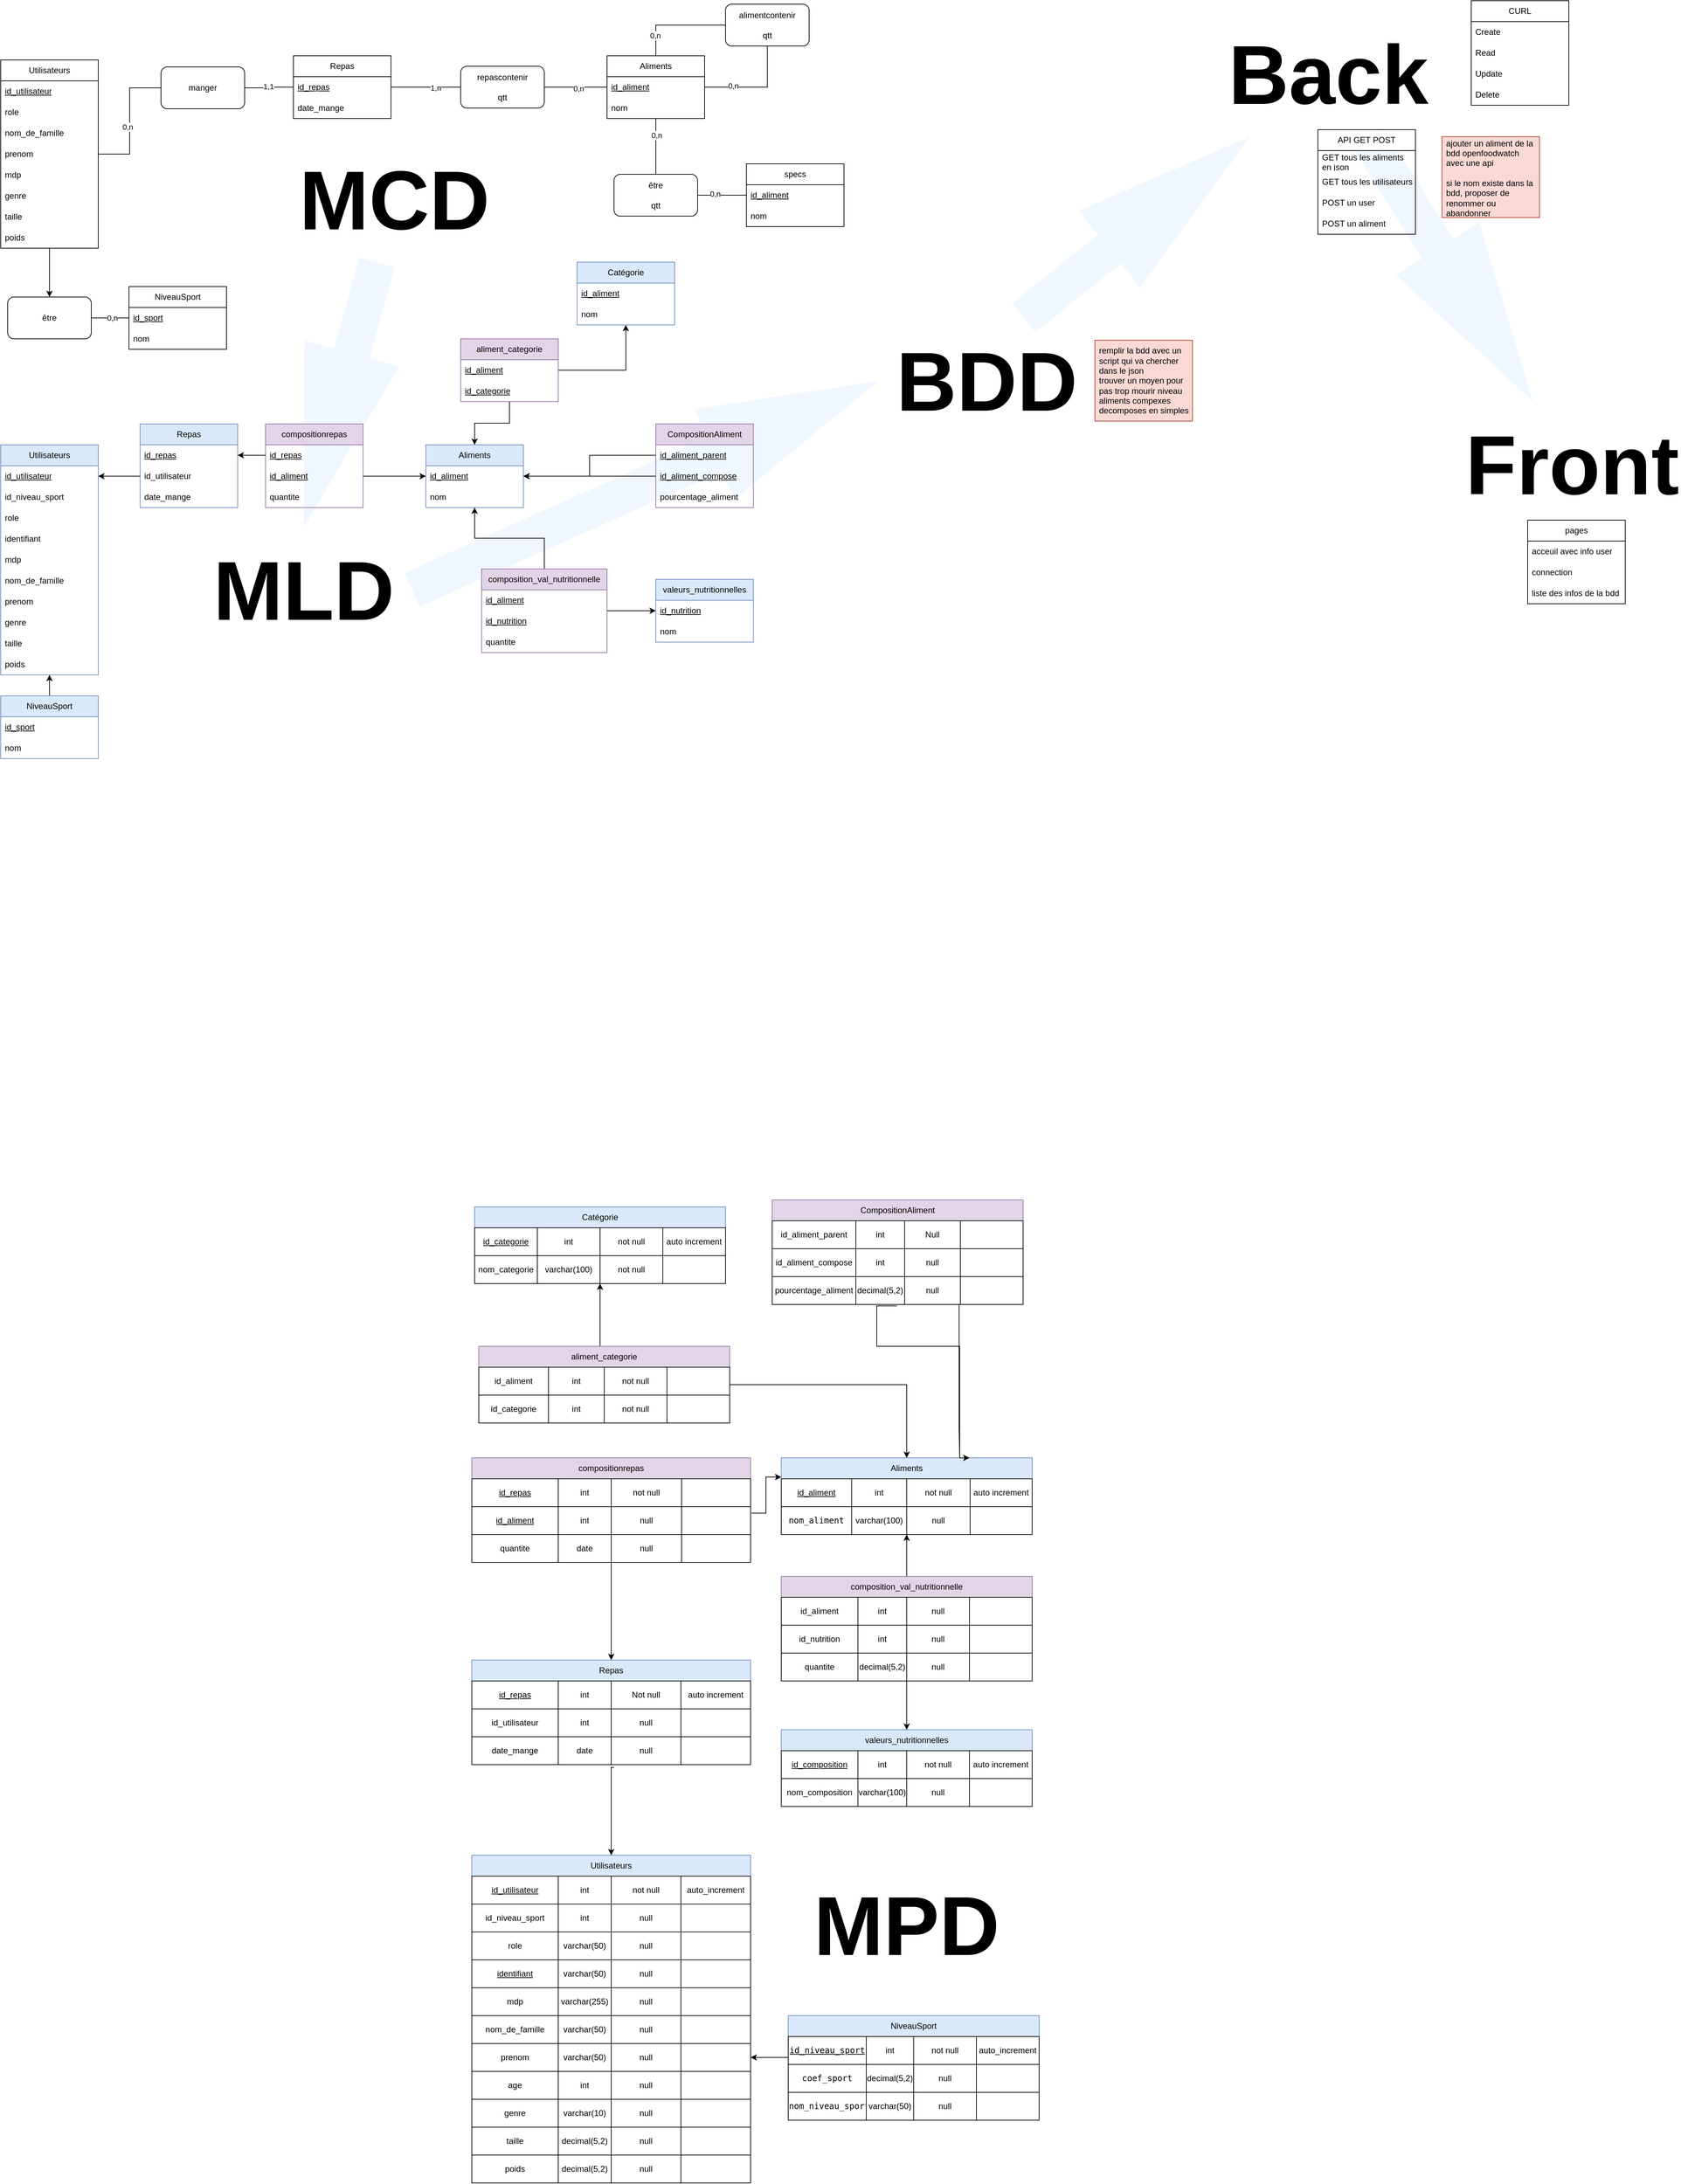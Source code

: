 <mxfile version="22.1.0" type="device">
  <diagram id="Z0xCGGKe95wPUNtXOjTv" name="Page-1">
    <mxGraphModel dx="1290" dy="1735" grid="1" gridSize="10" guides="1" tooltips="1" connect="1" arrows="1" fold="1" page="1" pageScale="1" pageWidth="827" pageHeight="1169" math="0" shadow="0">
      <root>
        <mxCell id="0" />
        <mxCell id="1" parent="0" />
        <mxCell id="43hOhWpeIWbEU6q7UN6R-8" value="" style="shape=flexArrow;endArrow=classic;html=1;rounded=0;width=52.941;endSize=85.635;fillColor=#F0F7FF;strokeColor=none;endWidth=87.128;" parent="1" source="B8DAwCKZ7RdaNlvgtHEw-5" target="43hOhWpeIWbEU6q7UN6R-1" edge="1">
          <mxGeometry width="50" height="50" relative="1" as="geometry">
            <mxPoint x="2400" y="-501" as="sourcePoint" />
            <mxPoint x="2725" y="-761" as="targetPoint" />
          </mxGeometry>
        </mxCell>
        <mxCell id="B8DAwCKZ7RdaNlvgtHEw-4" value="" style="shape=flexArrow;endArrow=classic;html=1;rounded=0;width=52.941;endSize=85.635;entryX=0;entryY=0.5;entryDx=0;entryDy=0;fillColor=#F0F7FF;strokeColor=none;endWidth=87.128;exitX=1;exitY=0.5;exitDx=0;exitDy=0;" parent="1" source="s5ShgJya0dwuhwNrG17C-187" target="B8DAwCKZ7RdaNlvgtHEw-1" edge="1">
          <mxGeometry width="50" height="50" relative="1" as="geometry">
            <mxPoint x="1015" y="-515" as="sourcePoint" />
            <mxPoint x="910" y="-135" as="targetPoint" />
          </mxGeometry>
        </mxCell>
        <mxCell id="B8DAwCKZ7RdaNlvgtHEw-3" value="" style="shape=flexArrow;endArrow=classic;html=1;rounded=0;width=52.941;endSize=85.635;entryX=0.5;entryY=0;entryDx=0;entryDy=0;fillColor=#F0F7FF;strokeColor=none;endWidth=87.128;" parent="1" source="s5ShgJya0dwuhwNrG17C-185" target="s5ShgJya0dwuhwNrG17C-187" edge="1">
          <mxGeometry width="50" height="50" relative="1" as="geometry">
            <mxPoint x="1170" y="-615" as="sourcePoint" />
            <mxPoint x="1220" y="-665" as="targetPoint" />
          </mxGeometry>
        </mxCell>
        <mxCell id="s5ShgJya0dwuhwNrG17C-5" value="Aliments" style="swimlane;fontStyle=0;childLayout=stackLayout;horizontal=1;startSize=30;horizontalStack=0;resizeParent=1;resizeParentMax=0;resizeLast=0;collapsible=1;marginBottom=0;whiteSpace=wrap;html=1;fillColor=#dae8fc;strokeColor=#6c8ebf;" parent="1" vertex="1">
          <mxGeometry x="780" y="-493" width="140" height="90" as="geometry" />
        </mxCell>
        <mxCell id="s5ShgJya0dwuhwNrG17C-6" value="id_aliment" style="text;strokeColor=none;fillColor=none;align=left;verticalAlign=middle;spacingLeft=4;spacingRight=4;overflow=hidden;points=[[0,0.5],[1,0.5]];portConstraint=eastwest;rotatable=0;whiteSpace=wrap;html=1;fontStyle=4" parent="s5ShgJya0dwuhwNrG17C-5" vertex="1">
          <mxGeometry y="30" width="140" height="30" as="geometry" />
        </mxCell>
        <mxCell id="s5ShgJya0dwuhwNrG17C-9" value="nom" style="text;strokeColor=none;fillColor=none;align=left;verticalAlign=middle;spacingLeft=4;spacingRight=4;overflow=hidden;points=[[0,0.5],[1,0.5]];portConstraint=eastwest;rotatable=0;whiteSpace=wrap;html=1;" parent="s5ShgJya0dwuhwNrG17C-5" vertex="1">
          <mxGeometry y="60" width="140" height="30" as="geometry" />
        </mxCell>
        <mxCell id="s5ShgJya0dwuhwNrG17C-19" value="Utilisateurs" style="swimlane;fontStyle=0;childLayout=stackLayout;horizontal=1;startSize=30;horizontalStack=0;resizeParent=1;resizeParentMax=0;resizeLast=0;collapsible=1;marginBottom=0;whiteSpace=wrap;html=1;fillColor=#dae8fc;strokeColor=#6c8ebf;" parent="1" vertex="1">
          <mxGeometry x="170" y="-493" width="140" height="330" as="geometry" />
        </mxCell>
        <mxCell id="s5ShgJya0dwuhwNrG17C-20" value="id_utilisateur" style="text;strokeColor=none;fillColor=none;align=left;verticalAlign=middle;spacingLeft=4;spacingRight=4;overflow=hidden;points=[[0,0.5],[1,0.5]];portConstraint=eastwest;rotatable=0;whiteSpace=wrap;html=1;fontStyle=4" parent="s5ShgJya0dwuhwNrG17C-19" vertex="1">
          <mxGeometry y="30" width="140" height="30" as="geometry" />
        </mxCell>
        <mxCell id="s5ShgJya0dwuhwNrG17C-21" value="id_niveau_sport" style="text;strokeColor=none;fillColor=none;align=left;verticalAlign=middle;spacingLeft=4;spacingRight=4;overflow=hidden;points=[[0,0.5],[1,0.5]];portConstraint=eastwest;rotatable=0;whiteSpace=wrap;html=1;fontStyle=0" parent="s5ShgJya0dwuhwNrG17C-19" vertex="1">
          <mxGeometry y="60" width="140" height="30" as="geometry" />
        </mxCell>
        <mxCell id="B8DAwCKZ7RdaNlvgtHEw-14" value="role" style="text;strokeColor=none;fillColor=none;align=left;verticalAlign=middle;spacingLeft=4;spacingRight=4;overflow=hidden;points=[[0,0.5],[1,0.5]];portConstraint=eastwest;rotatable=0;whiteSpace=wrap;html=1;fontStyle=0" parent="s5ShgJya0dwuhwNrG17C-19" vertex="1">
          <mxGeometry y="90" width="140" height="30" as="geometry" />
        </mxCell>
        <mxCell id="B8DAwCKZ7RdaNlvgtHEw-15" value="identifiant" style="text;strokeColor=none;fillColor=none;align=left;verticalAlign=middle;spacingLeft=4;spacingRight=4;overflow=hidden;points=[[0,0.5],[1,0.5]];portConstraint=eastwest;rotatable=0;whiteSpace=wrap;html=1;fontStyle=0" parent="s5ShgJya0dwuhwNrG17C-19" vertex="1">
          <mxGeometry y="120" width="140" height="30" as="geometry" />
        </mxCell>
        <mxCell id="s5ShgJya0dwuhwNrG17C-24" value="mdp" style="text;strokeColor=none;fillColor=none;align=left;verticalAlign=middle;spacingLeft=4;spacingRight=4;overflow=hidden;points=[[0,0.5],[1,0.5]];portConstraint=eastwest;rotatable=0;whiteSpace=wrap;html=1;fontStyle=0" parent="s5ShgJya0dwuhwNrG17C-19" vertex="1">
          <mxGeometry y="150" width="140" height="30" as="geometry" />
        </mxCell>
        <mxCell id="s5ShgJya0dwuhwNrG17C-22" value="nom_de_famille" style="text;strokeColor=none;fillColor=none;align=left;verticalAlign=middle;spacingLeft=4;spacingRight=4;overflow=hidden;points=[[0,0.5],[1,0.5]];portConstraint=eastwest;rotatable=0;whiteSpace=wrap;html=1;fontStyle=0" parent="s5ShgJya0dwuhwNrG17C-19" vertex="1">
          <mxGeometry y="180" width="140" height="30" as="geometry" />
        </mxCell>
        <mxCell id="s5ShgJya0dwuhwNrG17C-23" value="prenom" style="text;strokeColor=none;fillColor=none;align=left;verticalAlign=middle;spacingLeft=4;spacingRight=4;overflow=hidden;points=[[0,0.5],[1,0.5]];portConstraint=eastwest;rotatable=0;whiteSpace=wrap;html=1;fontStyle=0" parent="s5ShgJya0dwuhwNrG17C-19" vertex="1">
          <mxGeometry y="210" width="140" height="30" as="geometry" />
        </mxCell>
        <mxCell id="s5ShgJya0dwuhwNrG17C-25" value="genre" style="text;strokeColor=none;fillColor=none;align=left;verticalAlign=middle;spacingLeft=4;spacingRight=4;overflow=hidden;points=[[0,0.5],[1,0.5]];portConstraint=eastwest;rotatable=0;whiteSpace=wrap;html=1;fontStyle=0" parent="s5ShgJya0dwuhwNrG17C-19" vertex="1">
          <mxGeometry y="240" width="140" height="30" as="geometry" />
        </mxCell>
        <mxCell id="s5ShgJya0dwuhwNrG17C-26" value="taille" style="text;strokeColor=none;fillColor=none;align=left;verticalAlign=middle;spacingLeft=4;spacingRight=4;overflow=hidden;points=[[0,0.5],[1,0.5]];portConstraint=eastwest;rotatable=0;whiteSpace=wrap;html=1;fontStyle=0" parent="s5ShgJya0dwuhwNrG17C-19" vertex="1">
          <mxGeometry y="270" width="140" height="30" as="geometry" />
        </mxCell>
        <mxCell id="s5ShgJya0dwuhwNrG17C-27" value="poids" style="text;strokeColor=none;fillColor=none;align=left;verticalAlign=middle;spacingLeft=4;spacingRight=4;overflow=hidden;points=[[0,0.5],[1,0.5]];portConstraint=eastwest;rotatable=0;whiteSpace=wrap;html=1;fontStyle=0" parent="s5ShgJya0dwuhwNrG17C-19" vertex="1">
          <mxGeometry y="300" width="140" height="30" as="geometry" />
        </mxCell>
        <mxCell id="s5ShgJya0dwuhwNrG17C-29" value="CompositionAliment" style="swimlane;fontStyle=0;childLayout=stackLayout;horizontal=1;startSize=30;horizontalStack=0;resizeParent=1;resizeParentMax=0;resizeLast=0;collapsible=1;marginBottom=0;whiteSpace=wrap;html=1;fillColor=#e1d5e7;strokeColor=#9673a6;" parent="1" vertex="1">
          <mxGeometry x="1110" y="-523" width="140" height="120" as="geometry" />
        </mxCell>
        <mxCell id="s5ShgJya0dwuhwNrG17C-30" value="id_aliment_parent" style="text;strokeColor=none;fillColor=none;align=left;verticalAlign=middle;spacingLeft=4;spacingRight=4;overflow=hidden;points=[[0,0.5],[1,0.5]];portConstraint=eastwest;rotatable=0;whiteSpace=wrap;html=1;fontStyle=4" parent="s5ShgJya0dwuhwNrG17C-29" vertex="1">
          <mxGeometry y="30" width="140" height="30" as="geometry" />
        </mxCell>
        <mxCell id="s5ShgJya0dwuhwNrG17C-31" value="id_aliment_compose" style="text;strokeColor=none;fillColor=none;align=left;verticalAlign=middle;spacingLeft=4;spacingRight=4;overflow=hidden;points=[[0,0.5],[1,0.5]];portConstraint=eastwest;rotatable=0;whiteSpace=wrap;html=1;fontStyle=4" parent="s5ShgJya0dwuhwNrG17C-29" vertex="1">
          <mxGeometry y="60" width="140" height="30" as="geometry" />
        </mxCell>
        <mxCell id="s5ShgJya0dwuhwNrG17C-32" value="pourcentage_aliment" style="text;strokeColor=none;fillColor=none;align=left;verticalAlign=middle;spacingLeft=4;spacingRight=4;overflow=hidden;points=[[0,0.5],[1,0.5]];portConstraint=eastwest;rotatable=0;whiteSpace=wrap;html=1;fontStyle=0" parent="s5ShgJya0dwuhwNrG17C-29" vertex="1">
          <mxGeometry y="90" width="140" height="30" as="geometry" />
        </mxCell>
        <mxCell id="s5ShgJya0dwuhwNrG17C-33" style="edgeStyle=orthogonalEdgeStyle;rounded=0;orthogonalLoop=1;jettySize=auto;html=1;" parent="1" source="s5ShgJya0dwuhwNrG17C-31" target="s5ShgJya0dwuhwNrG17C-6" edge="1">
          <mxGeometry relative="1" as="geometry" />
        </mxCell>
        <mxCell id="s5ShgJya0dwuhwNrG17C-34" style="edgeStyle=orthogonalEdgeStyle;rounded=0;orthogonalLoop=1;jettySize=auto;html=1;" parent="1" source="s5ShgJya0dwuhwNrG17C-30" target="s5ShgJya0dwuhwNrG17C-6" edge="1">
          <mxGeometry relative="1" as="geometry" />
        </mxCell>
        <mxCell id="s5ShgJya0dwuhwNrG17C-35" value="Repas" style="swimlane;fontStyle=0;childLayout=stackLayout;horizontal=1;startSize=30;horizontalStack=0;resizeParent=1;resizeParentMax=0;resizeLast=0;collapsible=1;marginBottom=0;whiteSpace=wrap;html=1;fillColor=#dae8fc;strokeColor=#6c8ebf;" parent="1" vertex="1">
          <mxGeometry x="370" y="-523" width="140" height="120" as="geometry" />
        </mxCell>
        <mxCell id="s5ShgJya0dwuhwNrG17C-36" value="id_repas" style="text;strokeColor=none;fillColor=none;align=left;verticalAlign=middle;spacingLeft=4;spacingRight=4;overflow=hidden;points=[[0,0.5],[1,0.5]];portConstraint=eastwest;rotatable=0;whiteSpace=wrap;html=1;fontStyle=4" parent="s5ShgJya0dwuhwNrG17C-35" vertex="1">
          <mxGeometry y="30" width="140" height="30" as="geometry" />
        </mxCell>
        <mxCell id="s5ShgJya0dwuhwNrG17C-37" value="id_utilisateur" style="text;strokeColor=none;fillColor=none;align=left;verticalAlign=middle;spacingLeft=4;spacingRight=4;overflow=hidden;points=[[0,0.5],[1,0.5]];portConstraint=eastwest;rotatable=0;whiteSpace=wrap;html=1;fontStyle=0" parent="s5ShgJya0dwuhwNrG17C-35" vertex="1">
          <mxGeometry y="60" width="140" height="30" as="geometry" />
        </mxCell>
        <mxCell id="s5ShgJya0dwuhwNrG17C-38" value="date_mange" style="text;strokeColor=none;fillColor=none;align=left;verticalAlign=middle;spacingLeft=4;spacingRight=4;overflow=hidden;points=[[0,0.5],[1,0.5]];portConstraint=eastwest;rotatable=0;whiteSpace=wrap;html=1;fontStyle=0" parent="s5ShgJya0dwuhwNrG17C-35" vertex="1">
          <mxGeometry y="90" width="140" height="30" as="geometry" />
        </mxCell>
        <mxCell id="s5ShgJya0dwuhwNrG17C-40" style="edgeStyle=orthogonalEdgeStyle;rounded=0;orthogonalLoop=1;jettySize=auto;html=1;" parent="1" source="s5ShgJya0dwuhwNrG17C-37" target="s5ShgJya0dwuhwNrG17C-20" edge="1">
          <mxGeometry relative="1" as="geometry" />
        </mxCell>
        <mxCell id="s5ShgJya0dwuhwNrG17C-41" value="compositionrepas" style="swimlane;fontStyle=0;childLayout=stackLayout;horizontal=1;startSize=30;horizontalStack=0;resizeParent=1;resizeParentMax=0;resizeLast=0;collapsible=1;marginBottom=0;whiteSpace=wrap;html=1;fillColor=#e1d5e7;strokeColor=#9673a6;" parent="1" vertex="1">
          <mxGeometry x="550" y="-523" width="140" height="120" as="geometry" />
        </mxCell>
        <mxCell id="s5ShgJya0dwuhwNrG17C-42" value="id_repas" style="text;strokeColor=none;fillColor=none;align=left;verticalAlign=middle;spacingLeft=4;spacingRight=4;overflow=hidden;points=[[0,0.5],[1,0.5]];portConstraint=eastwest;rotatable=0;whiteSpace=wrap;html=1;fontStyle=4" parent="s5ShgJya0dwuhwNrG17C-41" vertex="1">
          <mxGeometry y="30" width="140" height="30" as="geometry" />
        </mxCell>
        <mxCell id="s5ShgJya0dwuhwNrG17C-43" value="id_aliment" style="text;strokeColor=none;fillColor=none;align=left;verticalAlign=middle;spacingLeft=4;spacingRight=4;overflow=hidden;points=[[0,0.5],[1,0.5]];portConstraint=eastwest;rotatable=0;whiteSpace=wrap;html=1;fontStyle=4" parent="s5ShgJya0dwuhwNrG17C-41" vertex="1">
          <mxGeometry y="60" width="140" height="30" as="geometry" />
        </mxCell>
        <mxCell id="s5ShgJya0dwuhwNrG17C-44" value="quantite" style="text;strokeColor=none;fillColor=none;align=left;verticalAlign=middle;spacingLeft=4;spacingRight=4;overflow=hidden;points=[[0,0.5],[1,0.5]];portConstraint=eastwest;rotatable=0;whiteSpace=wrap;html=1;fontStyle=0" parent="s5ShgJya0dwuhwNrG17C-41" vertex="1">
          <mxGeometry y="90" width="140" height="30" as="geometry" />
        </mxCell>
        <mxCell id="s5ShgJya0dwuhwNrG17C-45" style="edgeStyle=orthogonalEdgeStyle;rounded=0;orthogonalLoop=1;jettySize=auto;html=1;" parent="1" source="s5ShgJya0dwuhwNrG17C-42" target="s5ShgJya0dwuhwNrG17C-36" edge="1">
          <mxGeometry relative="1" as="geometry" />
        </mxCell>
        <mxCell id="s5ShgJya0dwuhwNrG17C-46" style="edgeStyle=orthogonalEdgeStyle;rounded=0;orthogonalLoop=1;jettySize=auto;html=1;" parent="1" source="s5ShgJya0dwuhwNrG17C-43" target="s5ShgJya0dwuhwNrG17C-6" edge="1">
          <mxGeometry relative="1" as="geometry" />
        </mxCell>
        <mxCell id="s5ShgJya0dwuhwNrG17C-201" style="edgeStyle=orthogonalEdgeStyle;rounded=0;orthogonalLoop=1;jettySize=auto;html=1;endArrow=none;endFill=0;" parent="1" source="s5ShgJya0dwuhwNrG17C-222" target="s5ShgJya0dwuhwNrG17C-200" edge="1">
          <mxGeometry relative="1" as="geometry">
            <mxPoint x="900" y="-666" as="sourcePoint" />
          </mxGeometry>
        </mxCell>
        <mxCell id="s5ShgJya0dwuhwNrG17C-205" value="0,n" style="edgeLabel;html=1;align=center;verticalAlign=middle;resizable=0;points=[];" parent="s5ShgJya0dwuhwNrG17C-201" vertex="1" connectable="0">
          <mxGeometry x="-0.417" y="1" relative="1" as="geometry">
            <mxPoint as="offset" />
          </mxGeometry>
        </mxCell>
        <mxCell id="s5ShgJya0dwuhwNrG17C-173" style="edgeStyle=orthogonalEdgeStyle;rounded=0;orthogonalLoop=1;jettySize=auto;html=1;endArrow=none;endFill=0;" parent="1" source="s5ShgJya0dwuhwNrG17C-137" target="s5ShgJya0dwuhwNrG17C-170" edge="1">
          <mxGeometry relative="1" as="geometry" />
        </mxCell>
        <mxCell id="s5ShgJya0dwuhwNrG17C-175" value="0,n" style="edgeLabel;html=1;align=center;verticalAlign=middle;resizable=0;points=[];" parent="s5ShgJya0dwuhwNrG17C-173" vertex="1" connectable="0">
          <mxGeometry x="-0.086" y="3" relative="1" as="geometry">
            <mxPoint as="offset" />
          </mxGeometry>
        </mxCell>
        <mxCell id="s5ShgJya0dwuhwNrG17C-288" style="edgeStyle=orthogonalEdgeStyle;rounded=0;orthogonalLoop=1;jettySize=auto;html=1;" parent="1" source="s5ShgJya0dwuhwNrG17C-137" target="s5ShgJya0dwuhwNrG17C-271" edge="1">
          <mxGeometry relative="1" as="geometry" />
        </mxCell>
        <mxCell id="s5ShgJya0dwuhwNrG17C-137" value="Utilisateurs" style="swimlane;fontStyle=0;childLayout=stackLayout;horizontal=1;startSize=30;horizontalStack=0;resizeParent=1;resizeParentMax=0;resizeLast=0;collapsible=1;marginBottom=0;whiteSpace=wrap;html=1;" parent="1" vertex="1">
          <mxGeometry x="170" y="-1045" width="140" height="270" as="geometry" />
        </mxCell>
        <mxCell id="s5ShgJya0dwuhwNrG17C-138" value="id_utilisateur" style="text;strokeColor=none;fillColor=none;align=left;verticalAlign=middle;spacingLeft=4;spacingRight=4;overflow=hidden;points=[[0,0.5],[1,0.5]];portConstraint=eastwest;rotatable=0;whiteSpace=wrap;html=1;fontStyle=4" parent="s5ShgJya0dwuhwNrG17C-137" vertex="1">
          <mxGeometry y="30" width="140" height="30" as="geometry" />
        </mxCell>
        <mxCell id="s5ShgJya0dwuhwNrG17C-139" value="role" style="text;strokeColor=none;fillColor=none;align=left;verticalAlign=middle;spacingLeft=4;spacingRight=4;overflow=hidden;points=[[0,0.5],[1,0.5]];portConstraint=eastwest;rotatable=0;whiteSpace=wrap;html=1;fontStyle=0" parent="s5ShgJya0dwuhwNrG17C-137" vertex="1">
          <mxGeometry y="60" width="140" height="30" as="geometry" />
        </mxCell>
        <mxCell id="s5ShgJya0dwuhwNrG17C-140" value="nom_de_famille" style="text;strokeColor=none;fillColor=none;align=left;verticalAlign=middle;spacingLeft=4;spacingRight=4;overflow=hidden;points=[[0,0.5],[1,0.5]];portConstraint=eastwest;rotatable=0;whiteSpace=wrap;html=1;fontStyle=0" parent="s5ShgJya0dwuhwNrG17C-137" vertex="1">
          <mxGeometry y="90" width="140" height="30" as="geometry" />
        </mxCell>
        <mxCell id="s5ShgJya0dwuhwNrG17C-141" value="prenom" style="text;strokeColor=none;fillColor=none;align=left;verticalAlign=middle;spacingLeft=4;spacingRight=4;overflow=hidden;points=[[0,0.5],[1,0.5]];portConstraint=eastwest;rotatable=0;whiteSpace=wrap;html=1;fontStyle=0" parent="s5ShgJya0dwuhwNrG17C-137" vertex="1">
          <mxGeometry y="120" width="140" height="30" as="geometry" />
        </mxCell>
        <mxCell id="s5ShgJya0dwuhwNrG17C-142" value="mdp" style="text;strokeColor=none;fillColor=none;align=left;verticalAlign=middle;spacingLeft=4;spacingRight=4;overflow=hidden;points=[[0,0.5],[1,0.5]];portConstraint=eastwest;rotatable=0;whiteSpace=wrap;html=1;fontStyle=0" parent="s5ShgJya0dwuhwNrG17C-137" vertex="1">
          <mxGeometry y="150" width="140" height="30" as="geometry" />
        </mxCell>
        <mxCell id="s5ShgJya0dwuhwNrG17C-143" value="genre" style="text;strokeColor=none;fillColor=none;align=left;verticalAlign=middle;spacingLeft=4;spacingRight=4;overflow=hidden;points=[[0,0.5],[1,0.5]];portConstraint=eastwest;rotatable=0;whiteSpace=wrap;html=1;fontStyle=0" parent="s5ShgJya0dwuhwNrG17C-137" vertex="1">
          <mxGeometry y="180" width="140" height="30" as="geometry" />
        </mxCell>
        <mxCell id="s5ShgJya0dwuhwNrG17C-144" value="taille" style="text;strokeColor=none;fillColor=none;align=left;verticalAlign=middle;spacingLeft=4;spacingRight=4;overflow=hidden;points=[[0,0.5],[1,0.5]];portConstraint=eastwest;rotatable=0;whiteSpace=wrap;html=1;fontStyle=0" parent="s5ShgJya0dwuhwNrG17C-137" vertex="1">
          <mxGeometry y="210" width="140" height="30" as="geometry" />
        </mxCell>
        <mxCell id="s5ShgJya0dwuhwNrG17C-145" value="poids" style="text;strokeColor=none;fillColor=none;align=left;verticalAlign=middle;spacingLeft=4;spacingRight=4;overflow=hidden;points=[[0,0.5],[1,0.5]];portConstraint=eastwest;rotatable=0;whiteSpace=wrap;html=1;fontStyle=0" parent="s5ShgJya0dwuhwNrG17C-137" vertex="1">
          <mxGeometry y="240" width="140" height="30" as="geometry" />
        </mxCell>
        <mxCell id="s5ShgJya0dwuhwNrG17C-181" style="edgeStyle=orthogonalEdgeStyle;rounded=0;orthogonalLoop=1;jettySize=auto;html=1;endArrow=none;endFill=0;" parent="1" source="s5ShgJya0dwuhwNrG17C-153" target="s5ShgJya0dwuhwNrG17C-164" edge="1">
          <mxGeometry relative="1" as="geometry" />
        </mxCell>
        <mxCell id="s5ShgJya0dwuhwNrG17C-182" value="1,n" style="edgeLabel;html=1;align=center;verticalAlign=middle;resizable=0;points=[];" parent="s5ShgJya0dwuhwNrG17C-181" vertex="1" connectable="0">
          <mxGeometry x="0.266" y="-1" relative="1" as="geometry">
            <mxPoint as="offset" />
          </mxGeometry>
        </mxCell>
        <mxCell id="s5ShgJya0dwuhwNrG17C-153" value="Repas" style="swimlane;fontStyle=0;childLayout=stackLayout;horizontal=1;startSize=30;horizontalStack=0;resizeParent=1;resizeParentMax=0;resizeLast=0;collapsible=1;marginBottom=0;whiteSpace=wrap;html=1;" parent="1" vertex="1">
          <mxGeometry x="590" y="-1051" width="140" height="90" as="geometry" />
        </mxCell>
        <mxCell id="s5ShgJya0dwuhwNrG17C-154" value="id_repas" style="text;strokeColor=none;fillColor=none;align=left;verticalAlign=middle;spacingLeft=4;spacingRight=4;overflow=hidden;points=[[0,0.5],[1,0.5]];portConstraint=eastwest;rotatable=0;whiteSpace=wrap;html=1;fontStyle=4" parent="s5ShgJya0dwuhwNrG17C-153" vertex="1">
          <mxGeometry y="30" width="140" height="30" as="geometry" />
        </mxCell>
        <mxCell id="s5ShgJya0dwuhwNrG17C-156" value="date_mange" style="text;strokeColor=none;fillColor=none;align=left;verticalAlign=middle;spacingLeft=4;spacingRight=4;overflow=hidden;points=[[0,0.5],[1,0.5]];portConstraint=eastwest;rotatable=0;whiteSpace=wrap;html=1;fontStyle=0" parent="s5ShgJya0dwuhwNrG17C-153" vertex="1">
          <mxGeometry y="60" width="140" height="30" as="geometry" />
        </mxCell>
        <mxCell id="s5ShgJya0dwuhwNrG17C-225" style="edgeStyle=orthogonalEdgeStyle;rounded=0;orthogonalLoop=1;jettySize=auto;html=1;endArrow=none;endFill=0;" parent="1" source="s5ShgJya0dwuhwNrG17C-164" target="s5ShgJya0dwuhwNrG17C-222" edge="1">
          <mxGeometry relative="1" as="geometry">
            <mxPoint x="1070" y="-1006" as="targetPoint" />
          </mxGeometry>
        </mxCell>
        <mxCell id="s5ShgJya0dwuhwNrG17C-226" value="0,n" style="edgeLabel;html=1;align=center;verticalAlign=middle;resizable=0;points=[];" parent="s5ShgJya0dwuhwNrG17C-225" vertex="1" connectable="0">
          <mxGeometry x="0.084" y="-2" relative="1" as="geometry">
            <mxPoint as="offset" />
          </mxGeometry>
        </mxCell>
        <mxCell id="s5ShgJya0dwuhwNrG17C-164" value="repascontenir&lt;br&gt;&lt;br&gt;qtt" style="rounded=1;whiteSpace=wrap;html=1;" parent="1" vertex="1">
          <mxGeometry x="830" y="-1036" width="120" height="60" as="geometry" />
        </mxCell>
        <mxCell id="s5ShgJya0dwuhwNrG17C-174" style="edgeStyle=orthogonalEdgeStyle;rounded=0;orthogonalLoop=1;jettySize=auto;html=1;endArrow=none;endFill=0;" parent="1" source="s5ShgJya0dwuhwNrG17C-170" target="s5ShgJya0dwuhwNrG17C-153" edge="1">
          <mxGeometry relative="1" as="geometry" />
        </mxCell>
        <mxCell id="s5ShgJya0dwuhwNrG17C-176" value="1,1" style="edgeLabel;html=1;align=center;verticalAlign=middle;resizable=0;points=[];" parent="s5ShgJya0dwuhwNrG17C-174" vertex="1" connectable="0">
          <mxGeometry x="-0.051" y="2" relative="1" as="geometry">
            <mxPoint as="offset" />
          </mxGeometry>
        </mxCell>
        <mxCell id="s5ShgJya0dwuhwNrG17C-170" value="manger" style="rounded=1;whiteSpace=wrap;html=1;" parent="1" vertex="1">
          <mxGeometry x="400" y="-1035" width="120" height="60" as="geometry" />
        </mxCell>
        <mxCell id="s5ShgJya0dwuhwNrG17C-185" value="&lt;b&gt;&lt;font style=&quot;font-size: 120px;&quot;&gt;MCD&lt;/font&gt;&lt;/b&gt;" style="text;html=1;strokeColor=none;fillColor=none;align=center;verticalAlign=middle;whiteSpace=wrap;rounded=0;" parent="1" vertex="1">
          <mxGeometry x="580" y="-935" width="310" height="180" as="geometry" />
        </mxCell>
        <mxCell id="s5ShgJya0dwuhwNrG17C-187" value="&lt;b&gt;&lt;font style=&quot;font-size: 120px;&quot;&gt;MLD&lt;/font&gt;&lt;/b&gt;" style="text;html=1;strokeColor=none;fillColor=none;align=center;verticalAlign=middle;whiteSpace=wrap;rounded=0;" parent="1" vertex="1">
          <mxGeometry x="450" y="-375" width="310" height="180" as="geometry" />
        </mxCell>
        <mxCell id="s5ShgJya0dwuhwNrG17C-194" value="specs" style="swimlane;fontStyle=0;childLayout=stackLayout;horizontal=1;startSize=30;horizontalStack=0;resizeParent=1;resizeParentMax=0;resizeLast=0;collapsible=1;marginBottom=0;whiteSpace=wrap;html=1;" parent="1" vertex="1">
          <mxGeometry x="1240" y="-896" width="140" height="90" as="geometry" />
        </mxCell>
        <mxCell id="s5ShgJya0dwuhwNrG17C-195" value="id_aliment" style="text;strokeColor=none;fillColor=none;align=left;verticalAlign=middle;spacingLeft=4;spacingRight=4;overflow=hidden;points=[[0,0.5],[1,0.5]];portConstraint=eastwest;rotatable=0;whiteSpace=wrap;html=1;fontStyle=4" parent="s5ShgJya0dwuhwNrG17C-194" vertex="1">
          <mxGeometry y="30" width="140" height="30" as="geometry" />
        </mxCell>
        <mxCell id="s5ShgJya0dwuhwNrG17C-196" value="nom" style="text;strokeColor=none;fillColor=none;align=left;verticalAlign=middle;spacingLeft=4;spacingRight=4;overflow=hidden;points=[[0,0.5],[1,0.5]];portConstraint=eastwest;rotatable=0;whiteSpace=wrap;html=1;" parent="s5ShgJya0dwuhwNrG17C-194" vertex="1">
          <mxGeometry y="60" width="140" height="30" as="geometry" />
        </mxCell>
        <mxCell id="s5ShgJya0dwuhwNrG17C-203" style="edgeStyle=orthogonalEdgeStyle;rounded=0;orthogonalLoop=1;jettySize=auto;html=1;endArrow=none;endFill=0;" parent="1" source="s5ShgJya0dwuhwNrG17C-200" target="s5ShgJya0dwuhwNrG17C-194" edge="1">
          <mxGeometry relative="1" as="geometry" />
        </mxCell>
        <mxCell id="s5ShgJya0dwuhwNrG17C-204" value="0,n" style="edgeLabel;html=1;align=center;verticalAlign=middle;resizable=0;points=[];" parent="s5ShgJya0dwuhwNrG17C-203" vertex="1" connectable="0">
          <mxGeometry x="-0.296" y="2" relative="1" as="geometry">
            <mxPoint as="offset" />
          </mxGeometry>
        </mxCell>
        <mxCell id="s5ShgJya0dwuhwNrG17C-200" value="être&lt;br&gt;&lt;br&gt;qtt" style="rounded=1;whiteSpace=wrap;html=1;" parent="1" vertex="1">
          <mxGeometry x="1050" y="-881" width="120" height="60" as="geometry" />
        </mxCell>
        <mxCell id="s5ShgJya0dwuhwNrG17C-206" style="edgeStyle=orthogonalEdgeStyle;rounded=0;orthogonalLoop=1;jettySize=auto;html=1;endArrow=none;endFill=0;" parent="1" source="s5ShgJya0dwuhwNrG17C-222" target="s5ShgJya0dwuhwNrG17C-215" edge="1">
          <mxGeometry relative="1" as="geometry" />
        </mxCell>
        <mxCell id="s5ShgJya0dwuhwNrG17C-207" value="0,n" style="edgeLabel;html=1;align=center;verticalAlign=middle;resizable=0;points=[];" parent="s5ShgJya0dwuhwNrG17C-206" vertex="1" connectable="0">
          <mxGeometry x="-0.454" y="2" relative="1" as="geometry">
            <mxPoint as="offset" />
          </mxGeometry>
        </mxCell>
        <mxCell id="s5ShgJya0dwuhwNrG17C-213" style="edgeStyle=orthogonalEdgeStyle;rounded=0;orthogonalLoop=1;jettySize=auto;html=1;endArrow=none;endFill=0;" parent="1" source="s5ShgJya0dwuhwNrG17C-215" target="s5ShgJya0dwuhwNrG17C-222" edge="1">
          <mxGeometry relative="1" as="geometry" />
        </mxCell>
        <mxCell id="s5ShgJya0dwuhwNrG17C-214" value="0,n" style="edgeLabel;html=1;align=center;verticalAlign=middle;resizable=0;points=[];" parent="s5ShgJya0dwuhwNrG17C-213" vertex="1" connectable="0">
          <mxGeometry x="0.598" y="-1" relative="1" as="geometry">
            <mxPoint as="offset" />
          </mxGeometry>
        </mxCell>
        <mxCell id="s5ShgJya0dwuhwNrG17C-215" value="alimentcontenir&lt;br&gt;&lt;br&gt;qtt" style="rounded=1;whiteSpace=wrap;html=1;" parent="1" vertex="1">
          <mxGeometry x="1210" y="-1125" width="120" height="60" as="geometry" />
        </mxCell>
        <mxCell id="s5ShgJya0dwuhwNrG17C-222" value="Aliments" style="swimlane;fontStyle=0;childLayout=stackLayout;horizontal=1;startSize=30;horizontalStack=0;resizeParent=1;resizeParentMax=0;resizeLast=0;collapsible=1;marginBottom=0;whiteSpace=wrap;html=1;" parent="1" vertex="1">
          <mxGeometry x="1040" y="-1051" width="140" height="90" as="geometry" />
        </mxCell>
        <mxCell id="s5ShgJya0dwuhwNrG17C-235" value="id_aliment" style="text;strokeColor=none;fillColor=none;align=left;verticalAlign=middle;spacingLeft=4;spacingRight=4;overflow=hidden;points=[[0,0.5],[1,0.5]];portConstraint=eastwest;rotatable=0;whiteSpace=wrap;html=1;fontStyle=4" parent="s5ShgJya0dwuhwNrG17C-222" vertex="1">
          <mxGeometry y="30" width="140" height="30" as="geometry" />
        </mxCell>
        <mxCell id="s5ShgJya0dwuhwNrG17C-236" value="nom" style="text;strokeColor=none;fillColor=none;align=left;verticalAlign=middle;spacingLeft=4;spacingRight=4;overflow=hidden;points=[[0,0.5],[1,0.5]];portConstraint=eastwest;rotatable=0;whiteSpace=wrap;html=1;" parent="s5ShgJya0dwuhwNrG17C-222" vertex="1">
          <mxGeometry y="60" width="140" height="30" as="geometry" />
        </mxCell>
        <mxCell id="s5ShgJya0dwuhwNrG17C-266" value="NiveauSport" style="swimlane;fontStyle=0;childLayout=stackLayout;horizontal=1;startSize=30;horizontalStack=0;resizeParent=1;resizeParentMax=0;resizeLast=0;collapsible=1;marginBottom=0;whiteSpace=wrap;html=1;" parent="1" vertex="1">
          <mxGeometry x="354" y="-720" width="140" height="90" as="geometry" />
        </mxCell>
        <mxCell id="s5ShgJya0dwuhwNrG17C-267" value="id_sport" style="text;strokeColor=none;fillColor=none;align=left;verticalAlign=middle;spacingLeft=4;spacingRight=4;overflow=hidden;points=[[0,0.5],[1,0.5]];portConstraint=eastwest;rotatable=0;whiteSpace=wrap;html=1;fontStyle=4" parent="s5ShgJya0dwuhwNrG17C-266" vertex="1">
          <mxGeometry y="30" width="140" height="30" as="geometry" />
        </mxCell>
        <mxCell id="s5ShgJya0dwuhwNrG17C-268" value="nom" style="text;strokeColor=none;fillColor=none;align=left;verticalAlign=middle;spacingLeft=4;spacingRight=4;overflow=hidden;points=[[0,0.5],[1,0.5]];portConstraint=eastwest;rotatable=0;whiteSpace=wrap;html=1;" parent="s5ShgJya0dwuhwNrG17C-266" vertex="1">
          <mxGeometry y="60" width="140" height="30" as="geometry" />
        </mxCell>
        <mxCell id="s5ShgJya0dwuhwNrG17C-269" style="edgeStyle=orthogonalEdgeStyle;rounded=0;orthogonalLoop=1;jettySize=auto;html=1;endArrow=none;endFill=0;" parent="1" source="s5ShgJya0dwuhwNrG17C-271" target="s5ShgJya0dwuhwNrG17C-266" edge="1">
          <mxGeometry relative="1" as="geometry" />
        </mxCell>
        <mxCell id="s5ShgJya0dwuhwNrG17C-270" value="0,n" style="edgeLabel;html=1;align=center;verticalAlign=middle;resizable=0;points=[];" parent="s5ShgJya0dwuhwNrG17C-269" vertex="1" connectable="0">
          <mxGeometry x="-0.296" y="2" relative="1" as="geometry">
            <mxPoint x="11" y="2" as="offset" />
          </mxGeometry>
        </mxCell>
        <mxCell id="s5ShgJya0dwuhwNrG17C-271" value="être" style="rounded=1;whiteSpace=wrap;html=1;" parent="1" vertex="1">
          <mxGeometry x="180.0" y="-705" width="120" height="60" as="geometry" />
        </mxCell>
        <mxCell id="s5ShgJya0dwuhwNrG17C-277" style="edgeStyle=orthogonalEdgeStyle;rounded=0;orthogonalLoop=1;jettySize=auto;html=1;" parent="1" source="s5ShgJya0dwuhwNrG17C-274" target="s5ShgJya0dwuhwNrG17C-19" edge="1">
          <mxGeometry relative="1" as="geometry" />
        </mxCell>
        <mxCell id="s5ShgJya0dwuhwNrG17C-274" value="NiveauSport" style="swimlane;fontStyle=0;childLayout=stackLayout;horizontal=1;startSize=30;horizontalStack=0;resizeParent=1;resizeParentMax=0;resizeLast=0;collapsible=1;marginBottom=0;whiteSpace=wrap;html=1;fillColor=#dae8fc;strokeColor=#6c8ebf;" parent="1" vertex="1">
          <mxGeometry x="170" y="-133" width="140" height="90" as="geometry" />
        </mxCell>
        <mxCell id="s5ShgJya0dwuhwNrG17C-275" value="id_sport" style="text;strokeColor=none;fillColor=none;align=left;verticalAlign=middle;spacingLeft=4;spacingRight=4;overflow=hidden;points=[[0,0.5],[1,0.5]];portConstraint=eastwest;rotatable=0;whiteSpace=wrap;html=1;fontStyle=4" parent="s5ShgJya0dwuhwNrG17C-274" vertex="1">
          <mxGeometry y="30" width="140" height="30" as="geometry" />
        </mxCell>
        <mxCell id="s5ShgJya0dwuhwNrG17C-276" value="nom" style="text;strokeColor=none;fillColor=none;align=left;verticalAlign=middle;spacingLeft=4;spacingRight=4;overflow=hidden;points=[[0,0.5],[1,0.5]];portConstraint=eastwest;rotatable=0;whiteSpace=wrap;html=1;" parent="s5ShgJya0dwuhwNrG17C-274" vertex="1">
          <mxGeometry y="60" width="140" height="30" as="geometry" />
        </mxCell>
        <mxCell id="s5ShgJya0dwuhwNrG17C-278" value="valeurs_nutritionnelles" style="swimlane;fontStyle=0;childLayout=stackLayout;horizontal=1;startSize=30;horizontalStack=0;resizeParent=1;resizeParentMax=0;resizeLast=0;collapsible=1;marginBottom=0;whiteSpace=wrap;html=1;fillColor=#dae8fc;strokeColor=#6c8ebf;" parent="1" vertex="1">
          <mxGeometry x="1110" y="-300" width="140" height="90" as="geometry" />
        </mxCell>
        <mxCell id="s5ShgJya0dwuhwNrG17C-279" value="id_nutrition" style="text;strokeColor=none;fillColor=none;align=left;verticalAlign=middle;spacingLeft=4;spacingRight=4;overflow=hidden;points=[[0,0.5],[1,0.5]];portConstraint=eastwest;rotatable=0;whiteSpace=wrap;html=1;fontStyle=4" parent="s5ShgJya0dwuhwNrG17C-278" vertex="1">
          <mxGeometry y="30" width="140" height="30" as="geometry" />
        </mxCell>
        <mxCell id="s5ShgJya0dwuhwNrG17C-280" value="nom" style="text;strokeColor=none;fillColor=none;align=left;verticalAlign=middle;spacingLeft=4;spacingRight=4;overflow=hidden;points=[[0,0.5],[1,0.5]];portConstraint=eastwest;rotatable=0;whiteSpace=wrap;html=1;" parent="s5ShgJya0dwuhwNrG17C-278" vertex="1">
          <mxGeometry y="60" width="140" height="30" as="geometry" />
        </mxCell>
        <mxCell id="s5ShgJya0dwuhwNrG17C-286" style="edgeStyle=orthogonalEdgeStyle;rounded=0;orthogonalLoop=1;jettySize=auto;html=1;" parent="1" source="s5ShgJya0dwuhwNrG17C-281" target="s5ShgJya0dwuhwNrG17C-278" edge="1">
          <mxGeometry relative="1" as="geometry" />
        </mxCell>
        <mxCell id="s5ShgJya0dwuhwNrG17C-287" style="edgeStyle=orthogonalEdgeStyle;rounded=0;orthogonalLoop=1;jettySize=auto;html=1;" parent="1" source="s5ShgJya0dwuhwNrG17C-281" target="s5ShgJya0dwuhwNrG17C-5" edge="1">
          <mxGeometry relative="1" as="geometry" />
        </mxCell>
        <mxCell id="s5ShgJya0dwuhwNrG17C-281" value="composition_val_nutritionnelle" style="swimlane;fontStyle=0;childLayout=stackLayout;horizontal=1;startSize=30;horizontalStack=0;resizeParent=1;resizeParentMax=0;resizeLast=0;collapsible=1;marginBottom=0;whiteSpace=wrap;html=1;fillColor=#e1d5e7;strokeColor=#9673a6;" parent="1" vertex="1">
          <mxGeometry x="860" y="-315" width="180" height="120" as="geometry" />
        </mxCell>
        <mxCell id="s5ShgJya0dwuhwNrG17C-283" value="id_aliment" style="text;strokeColor=none;fillColor=none;align=left;verticalAlign=middle;spacingLeft=4;spacingRight=4;overflow=hidden;points=[[0,0.5],[1,0.5]];portConstraint=eastwest;rotatable=0;whiteSpace=wrap;html=1;fontStyle=4" parent="s5ShgJya0dwuhwNrG17C-281" vertex="1">
          <mxGeometry y="30" width="180" height="30" as="geometry" />
        </mxCell>
        <mxCell id="s5ShgJya0dwuhwNrG17C-282" value="id_nutrition" style="text;strokeColor=none;fillColor=none;align=left;verticalAlign=middle;spacingLeft=4;spacingRight=4;overflow=hidden;points=[[0,0.5],[1,0.5]];portConstraint=eastwest;rotatable=0;whiteSpace=wrap;html=1;fontStyle=4" parent="s5ShgJya0dwuhwNrG17C-281" vertex="1">
          <mxGeometry y="60" width="180" height="30" as="geometry" />
        </mxCell>
        <mxCell id="s5ShgJya0dwuhwNrG17C-284" value="quantite" style="text;strokeColor=none;fillColor=none;align=left;verticalAlign=middle;spacingLeft=4;spacingRight=4;overflow=hidden;points=[[0,0.5],[1,0.5]];portConstraint=eastwest;rotatable=0;whiteSpace=wrap;html=1;fontStyle=0" parent="s5ShgJya0dwuhwNrG17C-281" vertex="1">
          <mxGeometry y="90" width="180" height="30" as="geometry" />
        </mxCell>
        <mxCell id="B8DAwCKZ7RdaNlvgtHEw-1" value="&lt;b&gt;&lt;font style=&quot;font-size: 120px;&quot;&gt;BDD&lt;/font&gt;&lt;/b&gt;" style="text;html=1;strokeColor=none;fillColor=none;align=center;verticalAlign=middle;whiteSpace=wrap;rounded=0;" parent="1" vertex="1">
          <mxGeometry x="1430" y="-675" width="310" height="180" as="geometry" />
        </mxCell>
        <mxCell id="B8DAwCKZ7RdaNlvgtHEw-5" value="&lt;b&gt;&lt;font style=&quot;font-size: 120px;&quot;&gt;Back&lt;/font&gt;&lt;/b&gt;" style="text;html=1;strokeColor=none;fillColor=none;align=center;verticalAlign=middle;whiteSpace=wrap;rounded=0;" parent="1" vertex="1">
          <mxGeometry x="1920" y="-1115" width="310" height="180" as="geometry" />
        </mxCell>
        <mxCell id="B8DAwCKZ7RdaNlvgtHEw-6" value="" style="shape=flexArrow;endArrow=classic;html=1;rounded=0;width=52.941;endSize=85.635;fillColor=#F0F7FF;strokeColor=none;endWidth=87.128;exitX=0.75;exitY=0;exitDx=0;exitDy=0;" parent="1" target="B8DAwCKZ7RdaNlvgtHEw-5" edge="1">
          <mxGeometry width="50" height="50" relative="1" as="geometry">
            <mxPoint x="1637.5" y="-675" as="sourcePoint" />
            <mxPoint x="2420" y="-905" as="targetPoint" />
          </mxGeometry>
        </mxCell>
        <mxCell id="B8DAwCKZ7RdaNlvgtHEw-9" value="API GET POST" style="swimlane;fontStyle=0;childLayout=stackLayout;horizontal=1;startSize=30;horizontalStack=0;resizeParent=1;resizeParentMax=0;resizeLast=0;collapsible=1;marginBottom=0;whiteSpace=wrap;html=1;" parent="1" vertex="1">
          <mxGeometry x="2060" y="-945" width="140" height="150" as="geometry" />
        </mxCell>
        <mxCell id="B8DAwCKZ7RdaNlvgtHEw-10" value="GET tous les aliments en json" style="text;strokeColor=none;fillColor=none;align=left;verticalAlign=middle;spacingLeft=4;spacingRight=4;overflow=hidden;points=[[0,0.5],[1,0.5]];portConstraint=eastwest;rotatable=0;whiteSpace=wrap;html=1;" parent="B8DAwCKZ7RdaNlvgtHEw-9" vertex="1">
          <mxGeometry y="30" width="140" height="30" as="geometry" />
        </mxCell>
        <mxCell id="B8DAwCKZ7RdaNlvgtHEw-11" value="GET tous les utilisateurs" style="text;strokeColor=none;fillColor=none;align=left;verticalAlign=middle;spacingLeft=4;spacingRight=4;overflow=hidden;points=[[0,0.5],[1,0.5]];portConstraint=eastwest;rotatable=0;whiteSpace=wrap;html=1;" parent="B8DAwCKZ7RdaNlvgtHEw-9" vertex="1">
          <mxGeometry y="60" width="140" height="30" as="geometry" />
        </mxCell>
        <mxCell id="B8DAwCKZ7RdaNlvgtHEw-12" value="POST un user" style="text;strokeColor=none;fillColor=none;align=left;verticalAlign=middle;spacingLeft=4;spacingRight=4;overflow=hidden;points=[[0,0.5],[1,0.5]];portConstraint=eastwest;rotatable=0;whiteSpace=wrap;html=1;" parent="B8DAwCKZ7RdaNlvgtHEw-9" vertex="1">
          <mxGeometry y="90" width="140" height="30" as="geometry" />
        </mxCell>
        <mxCell id="B8DAwCKZ7RdaNlvgtHEw-13" value="POST un aliment" style="text;strokeColor=none;fillColor=none;align=left;verticalAlign=middle;spacingLeft=4;spacingRight=4;overflow=hidden;points=[[0,0.5],[1,0.5]];portConstraint=eastwest;rotatable=0;whiteSpace=wrap;html=1;" parent="B8DAwCKZ7RdaNlvgtHEw-9" vertex="1">
          <mxGeometry y="120" width="140" height="30" as="geometry" />
        </mxCell>
        <mxCell id="B8DAwCKZ7RdaNlvgtHEw-16" value="Catégorie" style="swimlane;fontStyle=0;childLayout=stackLayout;horizontal=1;startSize=30;horizontalStack=0;resizeParent=1;resizeParentMax=0;resizeLast=0;collapsible=1;marginBottom=0;whiteSpace=wrap;html=1;fillColor=#dae8fc;strokeColor=#6c8ebf;" parent="1" vertex="1">
          <mxGeometry x="997" y="-755" width="140" height="90" as="geometry" />
        </mxCell>
        <mxCell id="B8DAwCKZ7RdaNlvgtHEw-17" value="id_aliment" style="text;strokeColor=none;fillColor=none;align=left;verticalAlign=middle;spacingLeft=4;spacingRight=4;overflow=hidden;points=[[0,0.5],[1,0.5]];portConstraint=eastwest;rotatable=0;whiteSpace=wrap;html=1;fontStyle=4" parent="B8DAwCKZ7RdaNlvgtHEw-16" vertex="1">
          <mxGeometry y="30" width="140" height="30" as="geometry" />
        </mxCell>
        <mxCell id="B8DAwCKZ7RdaNlvgtHEw-18" value="nom" style="text;strokeColor=none;fillColor=none;align=left;verticalAlign=middle;spacingLeft=4;spacingRight=4;overflow=hidden;points=[[0,0.5],[1,0.5]];portConstraint=eastwest;rotatable=0;whiteSpace=wrap;html=1;" parent="B8DAwCKZ7RdaNlvgtHEw-16" vertex="1">
          <mxGeometry y="60" width="140" height="30" as="geometry" />
        </mxCell>
        <mxCell id="B8DAwCKZ7RdaNlvgtHEw-23" style="edgeStyle=orthogonalEdgeStyle;rounded=0;orthogonalLoop=1;jettySize=auto;html=1;" parent="1" source="B8DAwCKZ7RdaNlvgtHEw-19" target="s5ShgJya0dwuhwNrG17C-5" edge="1">
          <mxGeometry relative="1" as="geometry" />
        </mxCell>
        <mxCell id="B8DAwCKZ7RdaNlvgtHEw-24" style="edgeStyle=orthogonalEdgeStyle;rounded=0;orthogonalLoop=1;jettySize=auto;html=1;" parent="1" source="B8DAwCKZ7RdaNlvgtHEw-19" target="B8DAwCKZ7RdaNlvgtHEw-16" edge="1">
          <mxGeometry relative="1" as="geometry" />
        </mxCell>
        <mxCell id="B8DAwCKZ7RdaNlvgtHEw-19" value="aliment_categorie" style="swimlane;fontStyle=0;childLayout=stackLayout;horizontal=1;startSize=30;horizontalStack=0;resizeParent=1;resizeParentMax=0;resizeLast=0;collapsible=1;marginBottom=0;whiteSpace=wrap;html=1;fillColor=#e1d5e7;strokeColor=#9673a6;" parent="1" vertex="1">
          <mxGeometry x="830" y="-645" width="140" height="90" as="geometry" />
        </mxCell>
        <mxCell id="B8DAwCKZ7RdaNlvgtHEw-20" value="id_aliment" style="text;strokeColor=none;fillColor=none;align=left;verticalAlign=middle;spacingLeft=4;spacingRight=4;overflow=hidden;points=[[0,0.5],[1,0.5]];portConstraint=eastwest;rotatable=0;whiteSpace=wrap;html=1;fontStyle=4" parent="B8DAwCKZ7RdaNlvgtHEw-19" vertex="1">
          <mxGeometry y="30" width="140" height="30" as="geometry" />
        </mxCell>
        <mxCell id="B8DAwCKZ7RdaNlvgtHEw-21" value="id_categorie" style="text;strokeColor=none;fillColor=none;align=left;verticalAlign=middle;spacingLeft=4;spacingRight=4;overflow=hidden;points=[[0,0.5],[1,0.5]];portConstraint=eastwest;rotatable=0;whiteSpace=wrap;html=1;fontStyle=4" parent="B8DAwCKZ7RdaNlvgtHEw-19" vertex="1">
          <mxGeometry y="60" width="140" height="30" as="geometry" />
        </mxCell>
        <mxCell id="B8DAwCKZ7RdaNlvgtHEw-25" value="ajouter un aliment de la bdd openfoodwatch avec une api&lt;br&gt;&lt;br&gt;si le nom existe dans la bdd, proposer de renommer ou abandonner" style="text;strokeColor=#ae4132;fillColor=#fad9d5;align=left;verticalAlign=middle;spacingLeft=4;spacingRight=4;overflow=hidden;points=[[0,0.5],[1,0.5]];portConstraint=eastwest;rotatable=0;whiteSpace=wrap;html=1;" parent="1" vertex="1">
          <mxGeometry x="2238" y="-935" width="140" height="116" as="geometry" />
        </mxCell>
        <mxCell id="B8DAwCKZ7RdaNlvgtHEw-26" value="remplir la bdd avec un script qui va chercher dans le json&lt;br&gt;trouver un moyen pour pas trop mourir niveau aliments compexes decomposes en simples" style="text;strokeColor=#ae4132;fillColor=#fad9d5;align=left;verticalAlign=middle;spacingLeft=4;spacingRight=4;overflow=hidden;points=[[0,0.5],[1,0.5]];portConstraint=eastwest;rotatable=0;whiteSpace=wrap;html=1;" parent="1" vertex="1">
          <mxGeometry x="1740" y="-643" width="140" height="116" as="geometry" />
        </mxCell>
        <mxCell id="43hOhWpeIWbEU6q7UN6R-1" value="&lt;b&gt;&lt;font style=&quot;font-size: 120px;&quot;&gt;Front&lt;/font&gt;&lt;/b&gt;" style="text;html=1;strokeColor=none;fillColor=none;align=center;verticalAlign=middle;whiteSpace=wrap;rounded=0;" parent="1" vertex="1">
          <mxGeometry x="2270" y="-555" width="310" height="180" as="geometry" />
        </mxCell>
        <mxCell id="43hOhWpeIWbEU6q7UN6R-2" value="pages" style="swimlane;fontStyle=0;childLayout=stackLayout;horizontal=1;startSize=30;horizontalStack=0;resizeParent=1;resizeParentMax=0;resizeLast=0;collapsible=1;marginBottom=0;whiteSpace=wrap;html=1;" parent="1" vertex="1">
          <mxGeometry x="2361" y="-385" width="140" height="120" as="geometry" />
        </mxCell>
        <mxCell id="43hOhWpeIWbEU6q7UN6R-4" value="acceuil avec info user" style="text;strokeColor=none;fillColor=none;align=left;verticalAlign=middle;spacingLeft=4;spacingRight=4;overflow=hidden;points=[[0,0.5],[1,0.5]];portConstraint=eastwest;rotatable=0;whiteSpace=wrap;html=1;" parent="43hOhWpeIWbEU6q7UN6R-2" vertex="1">
          <mxGeometry y="30" width="140" height="30" as="geometry" />
        </mxCell>
        <mxCell id="43hOhWpeIWbEU6q7UN6R-5" value="connection" style="text;strokeColor=none;fillColor=none;align=left;verticalAlign=middle;spacingLeft=4;spacingRight=4;overflow=hidden;points=[[0,0.5],[1,0.5]];portConstraint=eastwest;rotatable=0;whiteSpace=wrap;html=1;" parent="43hOhWpeIWbEU6q7UN6R-2" vertex="1">
          <mxGeometry y="60" width="140" height="30" as="geometry" />
        </mxCell>
        <mxCell id="43hOhWpeIWbEU6q7UN6R-6" value="liste des infos de la bdd" style="text;strokeColor=none;fillColor=none;align=left;verticalAlign=middle;spacingLeft=4;spacingRight=4;overflow=hidden;points=[[0,0.5],[1,0.5]];portConstraint=eastwest;rotatable=0;whiteSpace=wrap;html=1;" parent="43hOhWpeIWbEU6q7UN6R-2" vertex="1">
          <mxGeometry y="90" width="140" height="30" as="geometry" />
        </mxCell>
        <mxCell id="tUOB8_QEw173gkAUM6J8-1" value="CURL" style="swimlane;fontStyle=0;childLayout=stackLayout;horizontal=1;startSize=30;horizontalStack=0;resizeParent=1;resizeParentMax=0;resizeLast=0;collapsible=1;marginBottom=0;whiteSpace=wrap;html=1;" parent="1" vertex="1">
          <mxGeometry x="2280" y="-1130" width="140" height="150" as="geometry" />
        </mxCell>
        <mxCell id="tUOB8_QEw173gkAUM6J8-3" value="Create" style="text;strokeColor=none;fillColor=none;align=left;verticalAlign=middle;spacingLeft=4;spacingRight=4;overflow=hidden;points=[[0,0.5],[1,0.5]];portConstraint=eastwest;rotatable=0;whiteSpace=wrap;html=1;" parent="tUOB8_QEw173gkAUM6J8-1" vertex="1">
          <mxGeometry y="30" width="140" height="30" as="geometry" />
        </mxCell>
        <mxCell id="tUOB8_QEw173gkAUM6J8-4" value="Read" style="text;strokeColor=none;fillColor=none;align=left;verticalAlign=middle;spacingLeft=4;spacingRight=4;overflow=hidden;points=[[0,0.5],[1,0.5]];portConstraint=eastwest;rotatable=0;whiteSpace=wrap;html=1;" parent="tUOB8_QEw173gkAUM6J8-1" vertex="1">
          <mxGeometry y="60" width="140" height="30" as="geometry" />
        </mxCell>
        <mxCell id="tUOB8_QEw173gkAUM6J8-6" value="Update" style="text;strokeColor=none;fillColor=none;align=left;verticalAlign=middle;spacingLeft=4;spacingRight=4;overflow=hidden;points=[[0,0.5],[1,0.5]];portConstraint=eastwest;rotatable=0;whiteSpace=wrap;html=1;" parent="tUOB8_QEw173gkAUM6J8-1" vertex="1">
          <mxGeometry y="90" width="140" height="30" as="geometry" />
        </mxCell>
        <mxCell id="tUOB8_QEw173gkAUM6J8-5" value="Delete" style="text;strokeColor=none;fillColor=none;align=left;verticalAlign=middle;spacingLeft=4;spacingRight=4;overflow=hidden;points=[[0,0.5],[1,0.5]];portConstraint=eastwest;rotatable=0;whiteSpace=wrap;html=1;" parent="tUOB8_QEw173gkAUM6J8-1" vertex="1">
          <mxGeometry y="120" width="140" height="30" as="geometry" />
        </mxCell>
        <mxCell id="e83TU7x2jMbyOI_Tb5s8-2" value="Aliments" style="swimlane;fontStyle=0;childLayout=stackLayout;horizontal=1;startSize=30;horizontalStack=0;resizeParent=1;resizeParentMax=0;resizeLast=0;collapsible=1;marginBottom=0;whiteSpace=wrap;html=1;fillColor=#dae8fc;strokeColor=#6c8ebf;" parent="1" vertex="1">
          <mxGeometry x="1290" y="960" width="360" height="110" as="geometry" />
        </mxCell>
        <mxCell id="e83TU7x2jMbyOI_Tb5s8-273" value="" style="shape=table;startSize=0;container=1;collapsible=0;childLayout=tableLayout;" parent="e83TU7x2jMbyOI_Tb5s8-2" vertex="1">
          <mxGeometry y="30" width="360" height="80" as="geometry" />
        </mxCell>
        <mxCell id="e83TU7x2jMbyOI_Tb5s8-274" value="" style="shape=tableRow;horizontal=0;startSize=0;swimlaneHead=0;swimlaneBody=0;strokeColor=inherit;top=0;left=0;bottom=0;right=0;collapsible=0;dropTarget=0;fillColor=none;points=[[0,0.5],[1,0.5]];portConstraint=eastwest;" parent="e83TU7x2jMbyOI_Tb5s8-273" vertex="1">
          <mxGeometry width="360" height="40" as="geometry" />
        </mxCell>
        <mxCell id="e83TU7x2jMbyOI_Tb5s8-275" value="&lt;u&gt;id_aliment&lt;/u&gt;" style="shape=partialRectangle;html=1;whiteSpace=wrap;connectable=0;strokeColor=inherit;overflow=hidden;fillColor=none;top=0;left=0;bottom=0;right=0;pointerEvents=1;" parent="e83TU7x2jMbyOI_Tb5s8-274" vertex="1">
          <mxGeometry width="101" height="40" as="geometry">
            <mxRectangle width="101" height="40" as="alternateBounds" />
          </mxGeometry>
        </mxCell>
        <mxCell id="e83TU7x2jMbyOI_Tb5s8-276" value="int" style="shape=partialRectangle;html=1;whiteSpace=wrap;connectable=0;strokeColor=inherit;overflow=hidden;fillColor=none;top=0;left=0;bottom=0;right=0;pointerEvents=1;" parent="e83TU7x2jMbyOI_Tb5s8-274" vertex="1">
          <mxGeometry x="101" width="79" height="40" as="geometry">
            <mxRectangle width="79" height="40" as="alternateBounds" />
          </mxGeometry>
        </mxCell>
        <mxCell id="e83TU7x2jMbyOI_Tb5s8-277" value="not null" style="shape=partialRectangle;html=1;whiteSpace=wrap;connectable=0;strokeColor=inherit;overflow=hidden;fillColor=none;top=0;left=0;bottom=0;right=0;pointerEvents=1;" parent="e83TU7x2jMbyOI_Tb5s8-274" vertex="1">
          <mxGeometry x="180" width="91" height="40" as="geometry">
            <mxRectangle width="91" height="40" as="alternateBounds" />
          </mxGeometry>
        </mxCell>
        <mxCell id="e83TU7x2jMbyOI_Tb5s8-278" value="auto increment" style="shape=partialRectangle;html=1;whiteSpace=wrap;connectable=0;strokeColor=inherit;overflow=hidden;fillColor=none;top=0;left=0;bottom=0;right=0;pointerEvents=1;" parent="e83TU7x2jMbyOI_Tb5s8-274" vertex="1">
          <mxGeometry x="271" width="89" height="40" as="geometry">
            <mxRectangle width="89" height="40" as="alternateBounds" />
          </mxGeometry>
        </mxCell>
        <mxCell id="e83TU7x2jMbyOI_Tb5s8-280" value="" style="shape=tableRow;horizontal=0;startSize=0;swimlaneHead=0;swimlaneBody=0;strokeColor=inherit;top=0;left=0;bottom=0;right=0;collapsible=0;dropTarget=0;fillColor=none;points=[[0,0.5],[1,0.5]];portConstraint=eastwest;" parent="e83TU7x2jMbyOI_Tb5s8-273" vertex="1">
          <mxGeometry y="40" width="360" height="40" as="geometry" />
        </mxCell>
        <mxCell id="e83TU7x2jMbyOI_Tb5s8-281" value="&lt;code&gt;nom_aliment&lt;/code&gt;" style="shape=partialRectangle;html=1;whiteSpace=wrap;connectable=0;strokeColor=inherit;overflow=hidden;fillColor=none;top=0;left=0;bottom=0;right=0;pointerEvents=1;" parent="e83TU7x2jMbyOI_Tb5s8-280" vertex="1">
          <mxGeometry width="101" height="40" as="geometry">
            <mxRectangle width="101" height="40" as="alternateBounds" />
          </mxGeometry>
        </mxCell>
        <mxCell id="e83TU7x2jMbyOI_Tb5s8-282" value="varchar(100)" style="shape=partialRectangle;html=1;whiteSpace=wrap;connectable=0;strokeColor=inherit;overflow=hidden;fillColor=none;top=0;left=0;bottom=0;right=0;pointerEvents=1;" parent="e83TU7x2jMbyOI_Tb5s8-280" vertex="1">
          <mxGeometry x="101" width="79" height="40" as="geometry">
            <mxRectangle width="79" height="40" as="alternateBounds" />
          </mxGeometry>
        </mxCell>
        <mxCell id="e83TU7x2jMbyOI_Tb5s8-283" value="null" style="shape=partialRectangle;html=1;whiteSpace=wrap;connectable=0;strokeColor=inherit;overflow=hidden;fillColor=none;top=0;left=0;bottom=0;right=0;pointerEvents=1;" parent="e83TU7x2jMbyOI_Tb5s8-280" vertex="1">
          <mxGeometry x="180" width="91" height="40" as="geometry">
            <mxRectangle width="91" height="40" as="alternateBounds" />
          </mxGeometry>
        </mxCell>
        <mxCell id="e83TU7x2jMbyOI_Tb5s8-284" value="" style="shape=partialRectangle;html=1;whiteSpace=wrap;connectable=0;strokeColor=inherit;overflow=hidden;fillColor=none;top=0;left=0;bottom=0;right=0;pointerEvents=1;" parent="e83TU7x2jMbyOI_Tb5s8-280" vertex="1">
          <mxGeometry x="271" width="89" height="40" as="geometry">
            <mxRectangle width="89" height="40" as="alternateBounds" />
          </mxGeometry>
        </mxCell>
        <mxCell id="e83TU7x2jMbyOI_Tb5s8-5" value="Utilisateurs" style="swimlane;fontStyle=0;childLayout=stackLayout;horizontal=1;startSize=30;horizontalStack=0;resizeParent=1;resizeParentMax=0;resizeLast=0;collapsible=1;marginBottom=0;whiteSpace=wrap;html=1;fillColor=#dae8fc;strokeColor=#6c8ebf;" parent="1" vertex="1">
          <mxGeometry x="846" y="1530" width="400" height="470" as="geometry" />
        </mxCell>
        <mxCell id="e83TU7x2jMbyOI_Tb5s8-90" value="" style="shape=table;startSize=0;container=1;collapsible=0;childLayout=tableLayout;" parent="e83TU7x2jMbyOI_Tb5s8-5" vertex="1">
          <mxGeometry y="30" width="400" height="40" as="geometry" />
        </mxCell>
        <mxCell id="e83TU7x2jMbyOI_Tb5s8-91" value="" style="shape=tableRow;horizontal=0;startSize=0;swimlaneHead=0;swimlaneBody=0;strokeColor=inherit;top=0;left=0;bottom=0;right=0;collapsible=0;dropTarget=0;fillColor=none;points=[[0,0.5],[1,0.5]];portConstraint=eastwest;" parent="e83TU7x2jMbyOI_Tb5s8-90" vertex="1">
          <mxGeometry width="400" height="40" as="geometry" />
        </mxCell>
        <mxCell id="e83TU7x2jMbyOI_Tb5s8-92" value="&lt;u&gt;id_utilisateur&lt;/u&gt;" style="shape=partialRectangle;html=1;whiteSpace=wrap;connectable=0;strokeColor=inherit;overflow=hidden;fillColor=none;top=0;left=0;bottom=0;right=0;pointerEvents=1;" parent="e83TU7x2jMbyOI_Tb5s8-91" vertex="1">
          <mxGeometry width="124" height="40" as="geometry">
            <mxRectangle width="124" height="40" as="alternateBounds" />
          </mxGeometry>
        </mxCell>
        <mxCell id="e83TU7x2jMbyOI_Tb5s8-93" value="int" style="shape=partialRectangle;html=1;whiteSpace=wrap;connectable=0;strokeColor=inherit;overflow=hidden;fillColor=none;top=0;left=0;bottom=0;right=0;pointerEvents=1;" parent="e83TU7x2jMbyOI_Tb5s8-91" vertex="1">
          <mxGeometry x="124" width="76" height="40" as="geometry">
            <mxRectangle width="76" height="40" as="alternateBounds" />
          </mxGeometry>
        </mxCell>
        <mxCell id="e83TU7x2jMbyOI_Tb5s8-94" value="not null" style="shape=partialRectangle;html=1;whiteSpace=wrap;connectable=0;strokeColor=inherit;overflow=hidden;fillColor=none;top=0;left=0;bottom=0;right=0;pointerEvents=1;" parent="e83TU7x2jMbyOI_Tb5s8-91" vertex="1">
          <mxGeometry x="200" width="100" height="40" as="geometry">
            <mxRectangle width="100" height="40" as="alternateBounds" />
          </mxGeometry>
        </mxCell>
        <mxCell id="e83TU7x2jMbyOI_Tb5s8-95" value="auto_increment" style="shape=partialRectangle;html=1;whiteSpace=wrap;connectable=0;strokeColor=inherit;overflow=hidden;fillColor=none;top=0;left=0;bottom=0;right=0;pointerEvents=1;" parent="e83TU7x2jMbyOI_Tb5s8-91" vertex="1">
          <mxGeometry x="300" width="100" height="40" as="geometry">
            <mxRectangle width="100" height="40" as="alternateBounds" />
          </mxGeometry>
        </mxCell>
        <mxCell id="e83TU7x2jMbyOI_Tb5s8-96" value="" style="shape=table;startSize=0;container=1;collapsible=0;childLayout=tableLayout;" parent="e83TU7x2jMbyOI_Tb5s8-5" vertex="1">
          <mxGeometry y="70" width="400" height="40" as="geometry" />
        </mxCell>
        <mxCell id="e83TU7x2jMbyOI_Tb5s8-97" value="" style="shape=tableRow;horizontal=0;startSize=0;swimlaneHead=0;swimlaneBody=0;strokeColor=inherit;top=0;left=0;bottom=0;right=0;collapsible=0;dropTarget=0;fillColor=none;points=[[0,0.5],[1,0.5]];portConstraint=eastwest;" parent="e83TU7x2jMbyOI_Tb5s8-96" vertex="1">
          <mxGeometry width="400" height="40" as="geometry" />
        </mxCell>
        <mxCell id="e83TU7x2jMbyOI_Tb5s8-98" value="id_niveau_sport" style="shape=partialRectangle;html=1;whiteSpace=wrap;connectable=0;strokeColor=inherit;overflow=hidden;fillColor=none;top=0;left=0;bottom=0;right=0;pointerEvents=1;" parent="e83TU7x2jMbyOI_Tb5s8-97" vertex="1">
          <mxGeometry width="124" height="40" as="geometry">
            <mxRectangle width="124" height="40" as="alternateBounds" />
          </mxGeometry>
        </mxCell>
        <mxCell id="e83TU7x2jMbyOI_Tb5s8-99" value="int" style="shape=partialRectangle;html=1;whiteSpace=wrap;connectable=0;strokeColor=inherit;overflow=hidden;fillColor=none;top=0;left=0;bottom=0;right=0;pointerEvents=1;" parent="e83TU7x2jMbyOI_Tb5s8-97" vertex="1">
          <mxGeometry x="124" width="76" height="40" as="geometry">
            <mxRectangle width="76" height="40" as="alternateBounds" />
          </mxGeometry>
        </mxCell>
        <mxCell id="e83TU7x2jMbyOI_Tb5s8-100" value="null" style="shape=partialRectangle;html=1;whiteSpace=wrap;connectable=0;strokeColor=inherit;overflow=hidden;fillColor=none;top=0;left=0;bottom=0;right=0;pointerEvents=1;" parent="e83TU7x2jMbyOI_Tb5s8-97" vertex="1">
          <mxGeometry x="200" width="100" height="40" as="geometry">
            <mxRectangle width="100" height="40" as="alternateBounds" />
          </mxGeometry>
        </mxCell>
        <mxCell id="e83TU7x2jMbyOI_Tb5s8-101" value="" style="shape=partialRectangle;html=1;whiteSpace=wrap;connectable=0;strokeColor=inherit;overflow=hidden;fillColor=none;top=0;left=0;bottom=0;right=0;pointerEvents=1;" parent="e83TU7x2jMbyOI_Tb5s8-97" vertex="1">
          <mxGeometry x="300" width="100" height="40" as="geometry">
            <mxRectangle width="100" height="40" as="alternateBounds" />
          </mxGeometry>
        </mxCell>
        <mxCell id="e83TU7x2jMbyOI_Tb5s8-102" value="" style="shape=table;startSize=0;container=1;collapsible=0;childLayout=tableLayout;" parent="e83TU7x2jMbyOI_Tb5s8-5" vertex="1">
          <mxGeometry y="110" width="400" height="40" as="geometry" />
        </mxCell>
        <mxCell id="e83TU7x2jMbyOI_Tb5s8-103" value="" style="shape=tableRow;horizontal=0;startSize=0;swimlaneHead=0;swimlaneBody=0;strokeColor=inherit;top=0;left=0;bottom=0;right=0;collapsible=0;dropTarget=0;fillColor=none;points=[[0,0.5],[1,0.5]];portConstraint=eastwest;" parent="e83TU7x2jMbyOI_Tb5s8-102" vertex="1">
          <mxGeometry width="400" height="40" as="geometry" />
        </mxCell>
        <mxCell id="e83TU7x2jMbyOI_Tb5s8-104" value="role" style="shape=partialRectangle;html=1;whiteSpace=wrap;connectable=0;strokeColor=inherit;overflow=hidden;fillColor=none;top=0;left=0;bottom=0;right=0;pointerEvents=1;" parent="e83TU7x2jMbyOI_Tb5s8-103" vertex="1">
          <mxGeometry width="124" height="40" as="geometry">
            <mxRectangle width="124" height="40" as="alternateBounds" />
          </mxGeometry>
        </mxCell>
        <mxCell id="e83TU7x2jMbyOI_Tb5s8-105" value="varchar(50)" style="shape=partialRectangle;html=1;whiteSpace=wrap;connectable=0;strokeColor=inherit;overflow=hidden;fillColor=none;top=0;left=0;bottom=0;right=0;pointerEvents=1;" parent="e83TU7x2jMbyOI_Tb5s8-103" vertex="1">
          <mxGeometry x="124" width="76" height="40" as="geometry">
            <mxRectangle width="76" height="40" as="alternateBounds" />
          </mxGeometry>
        </mxCell>
        <mxCell id="e83TU7x2jMbyOI_Tb5s8-106" value="null" style="shape=partialRectangle;html=1;whiteSpace=wrap;connectable=0;strokeColor=inherit;overflow=hidden;fillColor=none;top=0;left=0;bottom=0;right=0;pointerEvents=1;" parent="e83TU7x2jMbyOI_Tb5s8-103" vertex="1">
          <mxGeometry x="200" width="100" height="40" as="geometry">
            <mxRectangle width="100" height="40" as="alternateBounds" />
          </mxGeometry>
        </mxCell>
        <mxCell id="e83TU7x2jMbyOI_Tb5s8-107" value="" style="shape=partialRectangle;html=1;whiteSpace=wrap;connectable=0;strokeColor=inherit;overflow=hidden;fillColor=none;top=0;left=0;bottom=0;right=0;pointerEvents=1;" parent="e83TU7x2jMbyOI_Tb5s8-103" vertex="1">
          <mxGeometry x="300" width="100" height="40" as="geometry">
            <mxRectangle width="100" height="40" as="alternateBounds" />
          </mxGeometry>
        </mxCell>
        <mxCell id="e83TU7x2jMbyOI_Tb5s8-108" value="" style="shape=table;startSize=0;container=1;collapsible=0;childLayout=tableLayout;" parent="e83TU7x2jMbyOI_Tb5s8-5" vertex="1">
          <mxGeometry y="150" width="400" height="40" as="geometry" />
        </mxCell>
        <mxCell id="e83TU7x2jMbyOI_Tb5s8-109" value="" style="shape=tableRow;horizontal=0;startSize=0;swimlaneHead=0;swimlaneBody=0;strokeColor=inherit;top=0;left=0;bottom=0;right=0;collapsible=0;dropTarget=0;fillColor=none;points=[[0,0.5],[1,0.5]];portConstraint=eastwest;" parent="e83TU7x2jMbyOI_Tb5s8-108" vertex="1">
          <mxGeometry width="400" height="40" as="geometry" />
        </mxCell>
        <mxCell id="e83TU7x2jMbyOI_Tb5s8-110" value="&lt;u&gt;identifiant&lt;/u&gt;" style="shape=partialRectangle;html=1;whiteSpace=wrap;connectable=0;strokeColor=inherit;overflow=hidden;fillColor=none;top=0;left=0;bottom=0;right=0;pointerEvents=1;" parent="e83TU7x2jMbyOI_Tb5s8-109" vertex="1">
          <mxGeometry width="124" height="40" as="geometry">
            <mxRectangle width="124" height="40" as="alternateBounds" />
          </mxGeometry>
        </mxCell>
        <mxCell id="e83TU7x2jMbyOI_Tb5s8-111" value="varchar(50)" style="shape=partialRectangle;html=1;whiteSpace=wrap;connectable=0;strokeColor=inherit;overflow=hidden;fillColor=none;top=0;left=0;bottom=0;right=0;pointerEvents=1;" parent="e83TU7x2jMbyOI_Tb5s8-109" vertex="1">
          <mxGeometry x="124" width="76" height="40" as="geometry">
            <mxRectangle width="76" height="40" as="alternateBounds" />
          </mxGeometry>
        </mxCell>
        <mxCell id="e83TU7x2jMbyOI_Tb5s8-112" value="null" style="shape=partialRectangle;html=1;whiteSpace=wrap;connectable=0;strokeColor=inherit;overflow=hidden;fillColor=none;top=0;left=0;bottom=0;right=0;pointerEvents=1;" parent="e83TU7x2jMbyOI_Tb5s8-109" vertex="1">
          <mxGeometry x="200" width="100" height="40" as="geometry">
            <mxRectangle width="100" height="40" as="alternateBounds" />
          </mxGeometry>
        </mxCell>
        <mxCell id="e83TU7x2jMbyOI_Tb5s8-113" value="" style="shape=partialRectangle;html=1;whiteSpace=wrap;connectable=0;strokeColor=inherit;overflow=hidden;fillColor=none;top=0;left=0;bottom=0;right=0;pointerEvents=1;" parent="e83TU7x2jMbyOI_Tb5s8-109" vertex="1">
          <mxGeometry x="300" width="100" height="40" as="geometry">
            <mxRectangle width="100" height="40" as="alternateBounds" />
          </mxGeometry>
        </mxCell>
        <mxCell id="e83TU7x2jMbyOI_Tb5s8-115" value="" style="shape=table;startSize=0;container=1;collapsible=0;childLayout=tableLayout;" parent="e83TU7x2jMbyOI_Tb5s8-5" vertex="1">
          <mxGeometry y="190" width="400" height="40" as="geometry" />
        </mxCell>
        <mxCell id="e83TU7x2jMbyOI_Tb5s8-116" value="" style="shape=tableRow;horizontal=0;startSize=0;swimlaneHead=0;swimlaneBody=0;strokeColor=inherit;top=0;left=0;bottom=0;right=0;collapsible=0;dropTarget=0;fillColor=none;points=[[0,0.5],[1,0.5]];portConstraint=eastwest;" parent="e83TU7x2jMbyOI_Tb5s8-115" vertex="1">
          <mxGeometry width="400" height="40" as="geometry" />
        </mxCell>
        <mxCell id="e83TU7x2jMbyOI_Tb5s8-117" value="mdp" style="shape=partialRectangle;html=1;whiteSpace=wrap;connectable=0;strokeColor=inherit;overflow=hidden;fillColor=none;top=0;left=0;bottom=0;right=0;pointerEvents=1;" parent="e83TU7x2jMbyOI_Tb5s8-116" vertex="1">
          <mxGeometry width="124" height="40" as="geometry">
            <mxRectangle width="124" height="40" as="alternateBounds" />
          </mxGeometry>
        </mxCell>
        <mxCell id="e83TU7x2jMbyOI_Tb5s8-118" value="varchar(255)" style="shape=partialRectangle;html=1;whiteSpace=wrap;connectable=0;strokeColor=inherit;overflow=hidden;fillColor=none;top=0;left=0;bottom=0;right=0;pointerEvents=1;" parent="e83TU7x2jMbyOI_Tb5s8-116" vertex="1">
          <mxGeometry x="124" width="76" height="40" as="geometry">
            <mxRectangle width="76" height="40" as="alternateBounds" />
          </mxGeometry>
        </mxCell>
        <mxCell id="e83TU7x2jMbyOI_Tb5s8-119" value="null" style="shape=partialRectangle;html=1;whiteSpace=wrap;connectable=0;strokeColor=inherit;overflow=hidden;fillColor=none;top=0;left=0;bottom=0;right=0;pointerEvents=1;" parent="e83TU7x2jMbyOI_Tb5s8-116" vertex="1">
          <mxGeometry x="200" width="100" height="40" as="geometry">
            <mxRectangle width="100" height="40" as="alternateBounds" />
          </mxGeometry>
        </mxCell>
        <mxCell id="e83TU7x2jMbyOI_Tb5s8-120" value="" style="shape=partialRectangle;html=1;whiteSpace=wrap;connectable=0;strokeColor=inherit;overflow=hidden;fillColor=none;top=0;left=0;bottom=0;right=0;pointerEvents=1;" parent="e83TU7x2jMbyOI_Tb5s8-116" vertex="1">
          <mxGeometry x="300" width="100" height="40" as="geometry">
            <mxRectangle width="100" height="40" as="alternateBounds" />
          </mxGeometry>
        </mxCell>
        <mxCell id="e83TU7x2jMbyOI_Tb5s8-121" value="" style="shape=table;startSize=0;container=1;collapsible=0;childLayout=tableLayout;" parent="e83TU7x2jMbyOI_Tb5s8-5" vertex="1">
          <mxGeometry y="230" width="400" height="40" as="geometry" />
        </mxCell>
        <mxCell id="e83TU7x2jMbyOI_Tb5s8-122" value="" style="shape=tableRow;horizontal=0;startSize=0;swimlaneHead=0;swimlaneBody=0;strokeColor=inherit;top=0;left=0;bottom=0;right=0;collapsible=0;dropTarget=0;fillColor=none;points=[[0,0.5],[1,0.5]];portConstraint=eastwest;" parent="e83TU7x2jMbyOI_Tb5s8-121" vertex="1">
          <mxGeometry width="400" height="40" as="geometry" />
        </mxCell>
        <mxCell id="e83TU7x2jMbyOI_Tb5s8-123" value="nom_de_famille" style="shape=partialRectangle;html=1;whiteSpace=wrap;connectable=0;strokeColor=inherit;overflow=hidden;fillColor=none;top=0;left=0;bottom=0;right=0;pointerEvents=1;" parent="e83TU7x2jMbyOI_Tb5s8-122" vertex="1">
          <mxGeometry width="124" height="40" as="geometry">
            <mxRectangle width="124" height="40" as="alternateBounds" />
          </mxGeometry>
        </mxCell>
        <mxCell id="e83TU7x2jMbyOI_Tb5s8-124" value="varchar(50)" style="shape=partialRectangle;html=1;whiteSpace=wrap;connectable=0;strokeColor=inherit;overflow=hidden;fillColor=none;top=0;left=0;bottom=0;right=0;pointerEvents=1;" parent="e83TU7x2jMbyOI_Tb5s8-122" vertex="1">
          <mxGeometry x="124" width="76" height="40" as="geometry">
            <mxRectangle width="76" height="40" as="alternateBounds" />
          </mxGeometry>
        </mxCell>
        <mxCell id="e83TU7x2jMbyOI_Tb5s8-125" value="null" style="shape=partialRectangle;html=1;whiteSpace=wrap;connectable=0;strokeColor=inherit;overflow=hidden;fillColor=none;top=0;left=0;bottom=0;right=0;pointerEvents=1;" parent="e83TU7x2jMbyOI_Tb5s8-122" vertex="1">
          <mxGeometry x="200" width="100" height="40" as="geometry">
            <mxRectangle width="100" height="40" as="alternateBounds" />
          </mxGeometry>
        </mxCell>
        <mxCell id="e83TU7x2jMbyOI_Tb5s8-126" value="" style="shape=partialRectangle;html=1;whiteSpace=wrap;connectable=0;strokeColor=inherit;overflow=hidden;fillColor=none;top=0;left=0;bottom=0;right=0;pointerEvents=1;" parent="e83TU7x2jMbyOI_Tb5s8-122" vertex="1">
          <mxGeometry x="300" width="100" height="40" as="geometry">
            <mxRectangle width="100" height="40" as="alternateBounds" />
          </mxGeometry>
        </mxCell>
        <mxCell id="e83TU7x2jMbyOI_Tb5s8-127" value="" style="shape=table;startSize=0;container=1;collapsible=0;childLayout=tableLayout;" parent="e83TU7x2jMbyOI_Tb5s8-5" vertex="1">
          <mxGeometry y="270" width="400" height="40" as="geometry" />
        </mxCell>
        <mxCell id="e83TU7x2jMbyOI_Tb5s8-128" value="" style="shape=tableRow;horizontal=0;startSize=0;swimlaneHead=0;swimlaneBody=0;strokeColor=inherit;top=0;left=0;bottom=0;right=0;collapsible=0;dropTarget=0;fillColor=none;points=[[0,0.5],[1,0.5]];portConstraint=eastwest;" parent="e83TU7x2jMbyOI_Tb5s8-127" vertex="1">
          <mxGeometry width="400" height="40" as="geometry" />
        </mxCell>
        <mxCell id="e83TU7x2jMbyOI_Tb5s8-129" value="prenom" style="shape=partialRectangle;html=1;whiteSpace=wrap;connectable=0;strokeColor=inherit;overflow=hidden;fillColor=none;top=0;left=0;bottom=0;right=0;pointerEvents=1;" parent="e83TU7x2jMbyOI_Tb5s8-128" vertex="1">
          <mxGeometry width="124" height="40" as="geometry">
            <mxRectangle width="124" height="40" as="alternateBounds" />
          </mxGeometry>
        </mxCell>
        <mxCell id="e83TU7x2jMbyOI_Tb5s8-130" value="varchar(50)" style="shape=partialRectangle;html=1;whiteSpace=wrap;connectable=0;strokeColor=inherit;overflow=hidden;fillColor=none;top=0;left=0;bottom=0;right=0;pointerEvents=1;" parent="e83TU7x2jMbyOI_Tb5s8-128" vertex="1">
          <mxGeometry x="124" width="76" height="40" as="geometry">
            <mxRectangle width="76" height="40" as="alternateBounds" />
          </mxGeometry>
        </mxCell>
        <mxCell id="e83TU7x2jMbyOI_Tb5s8-131" value="null" style="shape=partialRectangle;html=1;whiteSpace=wrap;connectable=0;strokeColor=inherit;overflow=hidden;fillColor=none;top=0;left=0;bottom=0;right=0;pointerEvents=1;" parent="e83TU7x2jMbyOI_Tb5s8-128" vertex="1">
          <mxGeometry x="200" width="100" height="40" as="geometry">
            <mxRectangle width="100" height="40" as="alternateBounds" />
          </mxGeometry>
        </mxCell>
        <mxCell id="e83TU7x2jMbyOI_Tb5s8-132" value="" style="shape=partialRectangle;html=1;whiteSpace=wrap;connectable=0;strokeColor=inherit;overflow=hidden;fillColor=none;top=0;left=0;bottom=0;right=0;pointerEvents=1;" parent="e83TU7x2jMbyOI_Tb5s8-128" vertex="1">
          <mxGeometry x="300" width="100" height="40" as="geometry">
            <mxRectangle width="100" height="40" as="alternateBounds" />
          </mxGeometry>
        </mxCell>
        <mxCell id="e83TU7x2jMbyOI_Tb5s8-133" value="" style="shape=table;startSize=0;container=1;collapsible=0;childLayout=tableLayout;" parent="e83TU7x2jMbyOI_Tb5s8-5" vertex="1">
          <mxGeometry y="310" width="400" height="40" as="geometry" />
        </mxCell>
        <mxCell id="e83TU7x2jMbyOI_Tb5s8-134" value="" style="shape=tableRow;horizontal=0;startSize=0;swimlaneHead=0;swimlaneBody=0;strokeColor=inherit;top=0;left=0;bottom=0;right=0;collapsible=0;dropTarget=0;fillColor=none;points=[[0,0.5],[1,0.5]];portConstraint=eastwest;" parent="e83TU7x2jMbyOI_Tb5s8-133" vertex="1">
          <mxGeometry width="400" height="40" as="geometry" />
        </mxCell>
        <mxCell id="e83TU7x2jMbyOI_Tb5s8-135" value="age" style="shape=partialRectangle;html=1;whiteSpace=wrap;connectable=0;strokeColor=inherit;overflow=hidden;fillColor=none;top=0;left=0;bottom=0;right=0;pointerEvents=1;" parent="e83TU7x2jMbyOI_Tb5s8-134" vertex="1">
          <mxGeometry width="124" height="40" as="geometry">
            <mxRectangle width="124" height="40" as="alternateBounds" />
          </mxGeometry>
        </mxCell>
        <mxCell id="e83TU7x2jMbyOI_Tb5s8-136" value="int" style="shape=partialRectangle;html=1;whiteSpace=wrap;connectable=0;strokeColor=inherit;overflow=hidden;fillColor=none;top=0;left=0;bottom=0;right=0;pointerEvents=1;" parent="e83TU7x2jMbyOI_Tb5s8-134" vertex="1">
          <mxGeometry x="124" width="76" height="40" as="geometry">
            <mxRectangle width="76" height="40" as="alternateBounds" />
          </mxGeometry>
        </mxCell>
        <mxCell id="e83TU7x2jMbyOI_Tb5s8-137" value="null" style="shape=partialRectangle;html=1;whiteSpace=wrap;connectable=0;strokeColor=inherit;overflow=hidden;fillColor=none;top=0;left=0;bottom=0;right=0;pointerEvents=1;" parent="e83TU7x2jMbyOI_Tb5s8-134" vertex="1">
          <mxGeometry x="200" width="100" height="40" as="geometry">
            <mxRectangle width="100" height="40" as="alternateBounds" />
          </mxGeometry>
        </mxCell>
        <mxCell id="e83TU7x2jMbyOI_Tb5s8-138" value="" style="shape=partialRectangle;html=1;whiteSpace=wrap;connectable=0;strokeColor=inherit;overflow=hidden;fillColor=none;top=0;left=0;bottom=0;right=0;pointerEvents=1;" parent="e83TU7x2jMbyOI_Tb5s8-134" vertex="1">
          <mxGeometry x="300" width="100" height="40" as="geometry">
            <mxRectangle width="100" height="40" as="alternateBounds" />
          </mxGeometry>
        </mxCell>
        <mxCell id="e83TU7x2jMbyOI_Tb5s8-139" value="" style="shape=table;startSize=0;container=1;collapsible=0;childLayout=tableLayout;" parent="e83TU7x2jMbyOI_Tb5s8-5" vertex="1">
          <mxGeometry y="350" width="400" height="40" as="geometry" />
        </mxCell>
        <mxCell id="e83TU7x2jMbyOI_Tb5s8-140" value="" style="shape=tableRow;horizontal=0;startSize=0;swimlaneHead=0;swimlaneBody=0;strokeColor=inherit;top=0;left=0;bottom=0;right=0;collapsible=0;dropTarget=0;fillColor=none;points=[[0,0.5],[1,0.5]];portConstraint=eastwest;" parent="e83TU7x2jMbyOI_Tb5s8-139" vertex="1">
          <mxGeometry width="400" height="40" as="geometry" />
        </mxCell>
        <mxCell id="e83TU7x2jMbyOI_Tb5s8-141" value="genre" style="shape=partialRectangle;html=1;whiteSpace=wrap;connectable=0;strokeColor=inherit;overflow=hidden;fillColor=none;top=0;left=0;bottom=0;right=0;pointerEvents=1;" parent="e83TU7x2jMbyOI_Tb5s8-140" vertex="1">
          <mxGeometry width="124" height="40" as="geometry">
            <mxRectangle width="124" height="40" as="alternateBounds" />
          </mxGeometry>
        </mxCell>
        <mxCell id="e83TU7x2jMbyOI_Tb5s8-142" value="varchar(10)" style="shape=partialRectangle;html=1;whiteSpace=wrap;connectable=0;strokeColor=inherit;overflow=hidden;fillColor=none;top=0;left=0;bottom=0;right=0;pointerEvents=1;" parent="e83TU7x2jMbyOI_Tb5s8-140" vertex="1">
          <mxGeometry x="124" width="76" height="40" as="geometry">
            <mxRectangle width="76" height="40" as="alternateBounds" />
          </mxGeometry>
        </mxCell>
        <mxCell id="e83TU7x2jMbyOI_Tb5s8-143" value="null" style="shape=partialRectangle;html=1;whiteSpace=wrap;connectable=0;strokeColor=inherit;overflow=hidden;fillColor=none;top=0;left=0;bottom=0;right=0;pointerEvents=1;" parent="e83TU7x2jMbyOI_Tb5s8-140" vertex="1">
          <mxGeometry x="200" width="100" height="40" as="geometry">
            <mxRectangle width="100" height="40" as="alternateBounds" />
          </mxGeometry>
        </mxCell>
        <mxCell id="e83TU7x2jMbyOI_Tb5s8-144" value="" style="shape=partialRectangle;html=1;whiteSpace=wrap;connectable=0;strokeColor=inherit;overflow=hidden;fillColor=none;top=0;left=0;bottom=0;right=0;pointerEvents=1;" parent="e83TU7x2jMbyOI_Tb5s8-140" vertex="1">
          <mxGeometry x="300" width="100" height="40" as="geometry">
            <mxRectangle width="100" height="40" as="alternateBounds" />
          </mxGeometry>
        </mxCell>
        <mxCell id="e83TU7x2jMbyOI_Tb5s8-145" value="" style="shape=table;startSize=0;container=1;collapsible=0;childLayout=tableLayout;" parent="e83TU7x2jMbyOI_Tb5s8-5" vertex="1">
          <mxGeometry y="390" width="400" height="40" as="geometry" />
        </mxCell>
        <mxCell id="e83TU7x2jMbyOI_Tb5s8-146" value="" style="shape=tableRow;horizontal=0;startSize=0;swimlaneHead=0;swimlaneBody=0;strokeColor=inherit;top=0;left=0;bottom=0;right=0;collapsible=0;dropTarget=0;fillColor=none;points=[[0,0.5],[1,0.5]];portConstraint=eastwest;" parent="e83TU7x2jMbyOI_Tb5s8-145" vertex="1">
          <mxGeometry width="400" height="40" as="geometry" />
        </mxCell>
        <mxCell id="e83TU7x2jMbyOI_Tb5s8-147" value="taille" style="shape=partialRectangle;html=1;whiteSpace=wrap;connectable=0;strokeColor=inherit;overflow=hidden;fillColor=none;top=0;left=0;bottom=0;right=0;pointerEvents=1;" parent="e83TU7x2jMbyOI_Tb5s8-146" vertex="1">
          <mxGeometry width="124" height="40" as="geometry">
            <mxRectangle width="124" height="40" as="alternateBounds" />
          </mxGeometry>
        </mxCell>
        <mxCell id="e83TU7x2jMbyOI_Tb5s8-148" value="decimal(5,2)" style="shape=partialRectangle;html=1;whiteSpace=wrap;connectable=0;strokeColor=inherit;overflow=hidden;fillColor=none;top=0;left=0;bottom=0;right=0;pointerEvents=1;" parent="e83TU7x2jMbyOI_Tb5s8-146" vertex="1">
          <mxGeometry x="124" width="76" height="40" as="geometry">
            <mxRectangle width="76" height="40" as="alternateBounds" />
          </mxGeometry>
        </mxCell>
        <mxCell id="e83TU7x2jMbyOI_Tb5s8-149" value="null" style="shape=partialRectangle;html=1;whiteSpace=wrap;connectable=0;strokeColor=inherit;overflow=hidden;fillColor=none;top=0;left=0;bottom=0;right=0;pointerEvents=1;" parent="e83TU7x2jMbyOI_Tb5s8-146" vertex="1">
          <mxGeometry x="200" width="100" height="40" as="geometry">
            <mxRectangle width="100" height="40" as="alternateBounds" />
          </mxGeometry>
        </mxCell>
        <mxCell id="e83TU7x2jMbyOI_Tb5s8-150" value="" style="shape=partialRectangle;html=1;whiteSpace=wrap;connectable=0;strokeColor=inherit;overflow=hidden;fillColor=none;top=0;left=0;bottom=0;right=0;pointerEvents=1;" parent="e83TU7x2jMbyOI_Tb5s8-146" vertex="1">
          <mxGeometry x="300" width="100" height="40" as="geometry">
            <mxRectangle width="100" height="40" as="alternateBounds" />
          </mxGeometry>
        </mxCell>
        <mxCell id="e83TU7x2jMbyOI_Tb5s8-152" value="" style="shape=table;startSize=0;container=1;collapsible=0;childLayout=tableLayout;" parent="e83TU7x2jMbyOI_Tb5s8-5" vertex="1">
          <mxGeometry y="430" width="400" height="40" as="geometry" />
        </mxCell>
        <mxCell id="e83TU7x2jMbyOI_Tb5s8-153" value="" style="shape=tableRow;horizontal=0;startSize=0;swimlaneHead=0;swimlaneBody=0;strokeColor=inherit;top=0;left=0;bottom=0;right=0;collapsible=0;dropTarget=0;fillColor=none;points=[[0,0.5],[1,0.5]];portConstraint=eastwest;" parent="e83TU7x2jMbyOI_Tb5s8-152" vertex="1">
          <mxGeometry width="400" height="40" as="geometry" />
        </mxCell>
        <mxCell id="e83TU7x2jMbyOI_Tb5s8-154" value="poids" style="shape=partialRectangle;html=1;whiteSpace=wrap;connectable=0;strokeColor=inherit;overflow=hidden;fillColor=none;top=0;left=0;bottom=0;right=0;pointerEvents=1;" parent="e83TU7x2jMbyOI_Tb5s8-153" vertex="1">
          <mxGeometry width="124" height="40" as="geometry">
            <mxRectangle width="124" height="40" as="alternateBounds" />
          </mxGeometry>
        </mxCell>
        <mxCell id="e83TU7x2jMbyOI_Tb5s8-155" value="decimal(5,2)" style="shape=partialRectangle;html=1;whiteSpace=wrap;connectable=0;strokeColor=inherit;overflow=hidden;fillColor=none;top=0;left=0;bottom=0;right=0;pointerEvents=1;" parent="e83TU7x2jMbyOI_Tb5s8-153" vertex="1">
          <mxGeometry x="124" width="76" height="40" as="geometry">
            <mxRectangle width="76" height="40" as="alternateBounds" />
          </mxGeometry>
        </mxCell>
        <mxCell id="e83TU7x2jMbyOI_Tb5s8-156" value="null" style="shape=partialRectangle;html=1;whiteSpace=wrap;connectable=0;strokeColor=inherit;overflow=hidden;fillColor=none;top=0;left=0;bottom=0;right=0;pointerEvents=1;" parent="e83TU7x2jMbyOI_Tb5s8-153" vertex="1">
          <mxGeometry x="200" width="100" height="40" as="geometry">
            <mxRectangle width="100" height="40" as="alternateBounds" />
          </mxGeometry>
        </mxCell>
        <mxCell id="e83TU7x2jMbyOI_Tb5s8-157" value="" style="shape=partialRectangle;html=1;whiteSpace=wrap;connectable=0;strokeColor=inherit;overflow=hidden;fillColor=none;top=0;left=0;bottom=0;right=0;pointerEvents=1;" parent="e83TU7x2jMbyOI_Tb5s8-153" vertex="1">
          <mxGeometry x="300" width="100" height="40" as="geometry">
            <mxRectangle width="100" height="40" as="alternateBounds" />
          </mxGeometry>
        </mxCell>
        <mxCell id="e83TU7x2jMbyOI_Tb5s8-16" value="CompositionAliment" style="swimlane;fontStyle=0;childLayout=stackLayout;horizontal=1;startSize=30;horizontalStack=0;resizeParent=1;resizeParentMax=0;resizeLast=0;collapsible=1;marginBottom=0;whiteSpace=wrap;html=1;fillColor=#e1d5e7;strokeColor=#9673a6;" parent="1" vertex="1">
          <mxGeometry x="1277" y="590" width="360" height="150" as="geometry">
            <mxRectangle x="1100" y="342" width="150" height="30" as="alternateBounds" />
          </mxGeometry>
        </mxCell>
        <mxCell id="e83TU7x2jMbyOI_Tb5s8-316" value="" style="shape=table;startSize=0;container=1;collapsible=0;childLayout=tableLayout;" parent="e83TU7x2jMbyOI_Tb5s8-16" vertex="1">
          <mxGeometry y="30" width="360" height="40" as="geometry" />
        </mxCell>
        <mxCell id="e83TU7x2jMbyOI_Tb5s8-317" value="" style="shape=tableRow;horizontal=0;startSize=0;swimlaneHead=0;swimlaneBody=0;strokeColor=inherit;top=0;left=0;bottom=0;right=0;collapsible=0;dropTarget=0;fillColor=none;points=[[0,0.5],[1,0.5]];portConstraint=eastwest;" parent="e83TU7x2jMbyOI_Tb5s8-316" vertex="1">
          <mxGeometry width="360" height="40" as="geometry" />
        </mxCell>
        <mxCell id="e83TU7x2jMbyOI_Tb5s8-318" value="id_aliment_parent" style="shape=partialRectangle;html=1;whiteSpace=wrap;connectable=0;strokeColor=inherit;overflow=hidden;fillColor=none;top=0;left=0;bottom=0;right=0;pointerEvents=1;" parent="e83TU7x2jMbyOI_Tb5s8-317" vertex="1">
          <mxGeometry width="120" height="40" as="geometry">
            <mxRectangle width="120" height="40" as="alternateBounds" />
          </mxGeometry>
        </mxCell>
        <mxCell id="e83TU7x2jMbyOI_Tb5s8-319" value="int" style="shape=partialRectangle;html=1;whiteSpace=wrap;connectable=0;strokeColor=inherit;overflow=hidden;fillColor=none;top=0;left=0;bottom=0;right=0;pointerEvents=1;" parent="e83TU7x2jMbyOI_Tb5s8-317" vertex="1">
          <mxGeometry x="120" width="70" height="40" as="geometry">
            <mxRectangle width="70" height="40" as="alternateBounds" />
          </mxGeometry>
        </mxCell>
        <mxCell id="e83TU7x2jMbyOI_Tb5s8-320" value="Null" style="shape=partialRectangle;html=1;whiteSpace=wrap;connectable=0;strokeColor=inherit;overflow=hidden;fillColor=none;top=0;left=0;bottom=0;right=0;pointerEvents=1;" parent="e83TU7x2jMbyOI_Tb5s8-317" vertex="1">
          <mxGeometry x="190" width="80" height="40" as="geometry">
            <mxRectangle width="80" height="40" as="alternateBounds" />
          </mxGeometry>
        </mxCell>
        <mxCell id="e83TU7x2jMbyOI_Tb5s8-321" value="" style="shape=partialRectangle;html=1;whiteSpace=wrap;connectable=0;strokeColor=inherit;overflow=hidden;fillColor=none;top=0;left=0;bottom=0;right=0;pointerEvents=1;" parent="e83TU7x2jMbyOI_Tb5s8-317" vertex="1">
          <mxGeometry x="270" width="90" height="40" as="geometry">
            <mxRectangle width="90" height="40" as="alternateBounds" />
          </mxGeometry>
        </mxCell>
        <mxCell id="e83TU7x2jMbyOI_Tb5s8-332" value="" style="shape=table;startSize=0;container=1;collapsible=0;childLayout=tableLayout;" parent="e83TU7x2jMbyOI_Tb5s8-16" vertex="1">
          <mxGeometry y="70" width="360" height="40" as="geometry" />
        </mxCell>
        <mxCell id="e83TU7x2jMbyOI_Tb5s8-333" value="" style="shape=tableRow;horizontal=0;startSize=0;swimlaneHead=0;swimlaneBody=0;strokeColor=inherit;top=0;left=0;bottom=0;right=0;collapsible=0;dropTarget=0;fillColor=none;points=[[0,0.5],[1,0.5]];portConstraint=eastwest;" parent="e83TU7x2jMbyOI_Tb5s8-332" vertex="1">
          <mxGeometry width="360" height="40" as="geometry" />
        </mxCell>
        <mxCell id="e83TU7x2jMbyOI_Tb5s8-334" value="id_aliment_compose" style="shape=partialRectangle;html=1;whiteSpace=wrap;connectable=0;strokeColor=inherit;overflow=hidden;fillColor=none;top=0;left=0;bottom=0;right=0;pointerEvents=1;" parent="e83TU7x2jMbyOI_Tb5s8-333" vertex="1">
          <mxGeometry width="120" height="40" as="geometry">
            <mxRectangle width="120" height="40" as="alternateBounds" />
          </mxGeometry>
        </mxCell>
        <mxCell id="e83TU7x2jMbyOI_Tb5s8-335" value="int" style="shape=partialRectangle;html=1;whiteSpace=wrap;connectable=0;strokeColor=inherit;overflow=hidden;fillColor=none;top=0;left=0;bottom=0;right=0;pointerEvents=1;" parent="e83TU7x2jMbyOI_Tb5s8-333" vertex="1">
          <mxGeometry x="120" width="70" height="40" as="geometry">
            <mxRectangle width="70" height="40" as="alternateBounds" />
          </mxGeometry>
        </mxCell>
        <mxCell id="e83TU7x2jMbyOI_Tb5s8-336" value="null" style="shape=partialRectangle;html=1;whiteSpace=wrap;connectable=0;strokeColor=inherit;overflow=hidden;fillColor=none;top=0;left=0;bottom=0;right=0;pointerEvents=1;" parent="e83TU7x2jMbyOI_Tb5s8-333" vertex="1">
          <mxGeometry x="190" width="80" height="40" as="geometry">
            <mxRectangle width="80" height="40" as="alternateBounds" />
          </mxGeometry>
        </mxCell>
        <mxCell id="e83TU7x2jMbyOI_Tb5s8-337" value="" style="shape=partialRectangle;html=1;whiteSpace=wrap;connectable=0;strokeColor=inherit;overflow=hidden;fillColor=none;top=0;left=0;bottom=0;right=0;pointerEvents=1;" parent="e83TU7x2jMbyOI_Tb5s8-333" vertex="1">
          <mxGeometry x="270" width="90" height="40" as="geometry">
            <mxRectangle width="90" height="40" as="alternateBounds" />
          </mxGeometry>
        </mxCell>
        <mxCell id="e83TU7x2jMbyOI_Tb5s8-338" value="" style="shape=table;startSize=0;container=1;collapsible=0;childLayout=tableLayout;" parent="e83TU7x2jMbyOI_Tb5s8-16" vertex="1">
          <mxGeometry y="110" width="360" height="40" as="geometry" />
        </mxCell>
        <mxCell id="e83TU7x2jMbyOI_Tb5s8-339" value="" style="shape=tableRow;horizontal=0;startSize=0;swimlaneHead=0;swimlaneBody=0;strokeColor=inherit;top=0;left=0;bottom=0;right=0;collapsible=0;dropTarget=0;fillColor=none;points=[[0,0.5],[1,0.5]];portConstraint=eastwest;" parent="e83TU7x2jMbyOI_Tb5s8-338" vertex="1">
          <mxGeometry width="360" height="40" as="geometry" />
        </mxCell>
        <mxCell id="e83TU7x2jMbyOI_Tb5s8-340" value="pourcentage_aliment" style="shape=partialRectangle;html=1;whiteSpace=wrap;connectable=0;strokeColor=inherit;overflow=hidden;fillColor=none;top=0;left=0;bottom=0;right=0;pointerEvents=1;" parent="e83TU7x2jMbyOI_Tb5s8-339" vertex="1">
          <mxGeometry width="120" height="40" as="geometry">
            <mxRectangle width="120" height="40" as="alternateBounds" />
          </mxGeometry>
        </mxCell>
        <mxCell id="e83TU7x2jMbyOI_Tb5s8-341" value="decimal(5,2)" style="shape=partialRectangle;html=1;whiteSpace=wrap;connectable=0;strokeColor=inherit;overflow=hidden;fillColor=none;top=0;left=0;bottom=0;right=0;pointerEvents=1;" parent="e83TU7x2jMbyOI_Tb5s8-339" vertex="1">
          <mxGeometry x="120" width="70" height="40" as="geometry">
            <mxRectangle width="70" height="40" as="alternateBounds" />
          </mxGeometry>
        </mxCell>
        <mxCell id="e83TU7x2jMbyOI_Tb5s8-342" value="null" style="shape=partialRectangle;html=1;whiteSpace=wrap;connectable=0;strokeColor=inherit;overflow=hidden;fillColor=none;top=0;left=0;bottom=0;right=0;pointerEvents=1;" parent="e83TU7x2jMbyOI_Tb5s8-339" vertex="1">
          <mxGeometry x="190" width="80" height="40" as="geometry">
            <mxRectangle width="80" height="40" as="alternateBounds" />
          </mxGeometry>
        </mxCell>
        <mxCell id="e83TU7x2jMbyOI_Tb5s8-343" value="" style="shape=partialRectangle;html=1;whiteSpace=wrap;connectable=0;strokeColor=inherit;overflow=hidden;fillColor=none;top=0;left=0;bottom=0;right=0;pointerEvents=1;" parent="e83TU7x2jMbyOI_Tb5s8-339" vertex="1">
          <mxGeometry x="270" width="90" height="40" as="geometry">
            <mxRectangle width="90" height="40" as="alternateBounds" />
          </mxGeometry>
        </mxCell>
        <mxCell id="e83TU7x2jMbyOI_Tb5s8-20" style="edgeStyle=orthogonalEdgeStyle;rounded=0;orthogonalLoop=1;jettySize=auto;html=1;entryX=0.75;entryY=0;entryDx=0;entryDy=0;exitX=0.745;exitY=1.005;exitDx=0;exitDy=0;exitPerimeter=0;" parent="1" source="e83TU7x2jMbyOI_Tb5s8-339" target="e83TU7x2jMbyOI_Tb5s8-2" edge="1">
          <mxGeometry relative="1" as="geometry">
            <mxPoint x="1976" y="1182" as="sourcePoint" />
            <mxPoint x="1846" y="1240" as="targetPoint" />
            <Array as="points">
              <mxPoint x="1545" y="914" />
              <mxPoint x="1546" y="914" />
            </Array>
          </mxGeometry>
        </mxCell>
        <mxCell id="e83TU7x2jMbyOI_Tb5s8-22" value="Repas" style="swimlane;fontStyle=0;childLayout=stackLayout;horizontal=1;startSize=30;horizontalStack=0;resizeParent=1;resizeParentMax=0;resizeLast=0;collapsible=1;marginBottom=0;whiteSpace=wrap;html=1;fillColor=#dae8fc;strokeColor=#6c8ebf;" parent="1" vertex="1">
          <mxGeometry x="846" y="1250" width="400" height="150" as="geometry" />
        </mxCell>
        <mxCell id="e83TU7x2jMbyOI_Tb5s8-236" value="" style="shape=table;startSize=0;container=1;collapsible=0;childLayout=tableLayout;" parent="e83TU7x2jMbyOI_Tb5s8-22" vertex="1">
          <mxGeometry y="30" width="400" height="40" as="geometry" />
        </mxCell>
        <mxCell id="e83TU7x2jMbyOI_Tb5s8-237" value="" style="shape=tableRow;horizontal=0;startSize=0;swimlaneHead=0;swimlaneBody=0;strokeColor=inherit;top=0;left=0;bottom=0;right=0;collapsible=0;dropTarget=0;fillColor=none;points=[[0,0.5],[1,0.5]];portConstraint=eastwest;" parent="e83TU7x2jMbyOI_Tb5s8-236" vertex="1">
          <mxGeometry width="400" height="40" as="geometry" />
        </mxCell>
        <mxCell id="e83TU7x2jMbyOI_Tb5s8-238" value="&lt;u&gt;id_repas&lt;/u&gt;" style="shape=partialRectangle;html=1;whiteSpace=wrap;connectable=0;strokeColor=inherit;overflow=hidden;fillColor=none;top=0;left=0;bottom=0;right=0;pointerEvents=1;" parent="e83TU7x2jMbyOI_Tb5s8-237" vertex="1">
          <mxGeometry width="124" height="40" as="geometry">
            <mxRectangle width="124" height="40" as="alternateBounds" />
          </mxGeometry>
        </mxCell>
        <mxCell id="e83TU7x2jMbyOI_Tb5s8-239" value="int" style="shape=partialRectangle;html=1;whiteSpace=wrap;connectable=0;strokeColor=inherit;overflow=hidden;fillColor=none;top=0;left=0;bottom=0;right=0;pointerEvents=1;" parent="e83TU7x2jMbyOI_Tb5s8-237" vertex="1">
          <mxGeometry x="124" width="76" height="40" as="geometry">
            <mxRectangle width="76" height="40" as="alternateBounds" />
          </mxGeometry>
        </mxCell>
        <mxCell id="e83TU7x2jMbyOI_Tb5s8-240" value="Not null" style="shape=partialRectangle;html=1;whiteSpace=wrap;connectable=0;strokeColor=inherit;overflow=hidden;fillColor=none;top=0;left=0;bottom=0;right=0;pointerEvents=1;" parent="e83TU7x2jMbyOI_Tb5s8-237" vertex="1">
          <mxGeometry x="200" width="100" height="40" as="geometry">
            <mxRectangle width="100" height="40" as="alternateBounds" />
          </mxGeometry>
        </mxCell>
        <mxCell id="e83TU7x2jMbyOI_Tb5s8-241" value="auto increment" style="shape=partialRectangle;html=1;whiteSpace=wrap;connectable=0;strokeColor=inherit;overflow=hidden;fillColor=none;top=0;left=0;bottom=0;right=0;pointerEvents=1;" parent="e83TU7x2jMbyOI_Tb5s8-237" vertex="1">
          <mxGeometry x="300" width="100" height="40" as="geometry">
            <mxRectangle width="100" height="40" as="alternateBounds" />
          </mxGeometry>
        </mxCell>
        <mxCell id="e83TU7x2jMbyOI_Tb5s8-242" value="" style="shape=table;startSize=0;container=1;collapsible=0;childLayout=tableLayout;" parent="e83TU7x2jMbyOI_Tb5s8-22" vertex="1">
          <mxGeometry y="70" width="400" height="40" as="geometry" />
        </mxCell>
        <mxCell id="e83TU7x2jMbyOI_Tb5s8-243" value="" style="shape=tableRow;horizontal=0;startSize=0;swimlaneHead=0;swimlaneBody=0;strokeColor=inherit;top=0;left=0;bottom=0;right=0;collapsible=0;dropTarget=0;fillColor=none;points=[[0,0.5],[1,0.5]];portConstraint=eastwest;" parent="e83TU7x2jMbyOI_Tb5s8-242" vertex="1">
          <mxGeometry width="400" height="40" as="geometry" />
        </mxCell>
        <mxCell id="e83TU7x2jMbyOI_Tb5s8-244" value="id_utilisateur" style="shape=partialRectangle;html=1;whiteSpace=wrap;connectable=0;strokeColor=inherit;overflow=hidden;fillColor=none;top=0;left=0;bottom=0;right=0;pointerEvents=1;" parent="e83TU7x2jMbyOI_Tb5s8-243" vertex="1">
          <mxGeometry width="124" height="40" as="geometry">
            <mxRectangle width="124" height="40" as="alternateBounds" />
          </mxGeometry>
        </mxCell>
        <mxCell id="e83TU7x2jMbyOI_Tb5s8-245" value="int" style="shape=partialRectangle;html=1;whiteSpace=wrap;connectable=0;strokeColor=inherit;overflow=hidden;fillColor=none;top=0;left=0;bottom=0;right=0;pointerEvents=1;" parent="e83TU7x2jMbyOI_Tb5s8-243" vertex="1">
          <mxGeometry x="124" width="76" height="40" as="geometry">
            <mxRectangle width="76" height="40" as="alternateBounds" />
          </mxGeometry>
        </mxCell>
        <mxCell id="e83TU7x2jMbyOI_Tb5s8-246" value="null" style="shape=partialRectangle;html=1;whiteSpace=wrap;connectable=0;strokeColor=inherit;overflow=hidden;fillColor=none;top=0;left=0;bottom=0;right=0;pointerEvents=1;" parent="e83TU7x2jMbyOI_Tb5s8-243" vertex="1">
          <mxGeometry x="200" width="100" height="40" as="geometry">
            <mxRectangle width="100" height="40" as="alternateBounds" />
          </mxGeometry>
        </mxCell>
        <mxCell id="e83TU7x2jMbyOI_Tb5s8-247" value="" style="shape=partialRectangle;html=1;whiteSpace=wrap;connectable=0;strokeColor=inherit;overflow=hidden;fillColor=none;top=0;left=0;bottom=0;right=0;pointerEvents=1;" parent="e83TU7x2jMbyOI_Tb5s8-243" vertex="1">
          <mxGeometry x="300" width="100" height="40" as="geometry">
            <mxRectangle width="100" height="40" as="alternateBounds" />
          </mxGeometry>
        </mxCell>
        <mxCell id="e83TU7x2jMbyOI_Tb5s8-248" value="" style="shape=table;startSize=0;container=1;collapsible=0;childLayout=tableLayout;" parent="e83TU7x2jMbyOI_Tb5s8-22" vertex="1">
          <mxGeometry y="110" width="400" height="40" as="geometry" />
        </mxCell>
        <mxCell id="e83TU7x2jMbyOI_Tb5s8-249" value="" style="shape=tableRow;horizontal=0;startSize=0;swimlaneHead=0;swimlaneBody=0;strokeColor=inherit;top=0;left=0;bottom=0;right=0;collapsible=0;dropTarget=0;fillColor=none;points=[[0,0.5],[1,0.5]];portConstraint=eastwest;" parent="e83TU7x2jMbyOI_Tb5s8-248" vertex="1">
          <mxGeometry width="400" height="40" as="geometry" />
        </mxCell>
        <mxCell id="e83TU7x2jMbyOI_Tb5s8-250" value="date_mange" style="shape=partialRectangle;html=1;whiteSpace=wrap;connectable=0;strokeColor=inherit;overflow=hidden;fillColor=none;top=0;left=0;bottom=0;right=0;pointerEvents=1;" parent="e83TU7x2jMbyOI_Tb5s8-249" vertex="1">
          <mxGeometry width="124" height="40" as="geometry">
            <mxRectangle width="124" height="40" as="alternateBounds" />
          </mxGeometry>
        </mxCell>
        <mxCell id="e83TU7x2jMbyOI_Tb5s8-251" value="date" style="shape=partialRectangle;html=1;whiteSpace=wrap;connectable=0;strokeColor=inherit;overflow=hidden;fillColor=none;top=0;left=0;bottom=0;right=0;pointerEvents=1;" parent="e83TU7x2jMbyOI_Tb5s8-249" vertex="1">
          <mxGeometry x="124" width="76" height="40" as="geometry">
            <mxRectangle width="76" height="40" as="alternateBounds" />
          </mxGeometry>
        </mxCell>
        <mxCell id="e83TU7x2jMbyOI_Tb5s8-252" value="null" style="shape=partialRectangle;html=1;whiteSpace=wrap;connectable=0;strokeColor=inherit;overflow=hidden;fillColor=none;top=0;left=0;bottom=0;right=0;pointerEvents=1;" parent="e83TU7x2jMbyOI_Tb5s8-249" vertex="1">
          <mxGeometry x="200" width="100" height="40" as="geometry">
            <mxRectangle width="100" height="40" as="alternateBounds" />
          </mxGeometry>
        </mxCell>
        <mxCell id="e83TU7x2jMbyOI_Tb5s8-253" value="" style="shape=partialRectangle;html=1;whiteSpace=wrap;connectable=0;strokeColor=inherit;overflow=hidden;fillColor=none;top=0;left=0;bottom=0;right=0;pointerEvents=1;" parent="e83TU7x2jMbyOI_Tb5s8-249" vertex="1">
          <mxGeometry x="300" width="100" height="40" as="geometry">
            <mxRectangle width="100" height="40" as="alternateBounds" />
          </mxGeometry>
        </mxCell>
        <mxCell id="e83TU7x2jMbyOI_Tb5s8-26" style="edgeStyle=orthogonalEdgeStyle;rounded=0;orthogonalLoop=1;jettySize=auto;html=1;exitX=0.51;exitY=1.099;exitDx=0;exitDy=0;exitPerimeter=0;entryX=0.5;entryY=0;entryDx=0;entryDy=0;" parent="1" source="e83TU7x2jMbyOI_Tb5s8-249" target="e83TU7x2jMbyOI_Tb5s8-5" edge="1">
          <mxGeometry relative="1" as="geometry">
            <mxPoint x="1266" y="1225" as="sourcePoint" />
            <mxPoint x="1266" y="1575.032" as="targetPoint" />
            <Array as="points">
              <mxPoint x="1046" y="1404" />
            </Array>
          </mxGeometry>
        </mxCell>
        <mxCell id="e83TU7x2jMbyOI_Tb5s8-27" value="compositionrepas" style="swimlane;fontStyle=0;childLayout=stackLayout;horizontal=1;startSize=30;horizontalStack=0;resizeParent=1;resizeParentMax=0;resizeLast=0;collapsible=1;marginBottom=0;whiteSpace=wrap;html=1;fillColor=#e1d5e7;strokeColor=#9673a6;" parent="1" vertex="1">
          <mxGeometry x="846" y="960" width="400" height="150" as="geometry" />
        </mxCell>
        <mxCell id="e83TU7x2jMbyOI_Tb5s8-254" value="" style="shape=table;startSize=0;container=1;collapsible=0;childLayout=tableLayout;" parent="e83TU7x2jMbyOI_Tb5s8-27" vertex="1">
          <mxGeometry y="30" width="400" height="40" as="geometry" />
        </mxCell>
        <mxCell id="e83TU7x2jMbyOI_Tb5s8-255" value="" style="shape=tableRow;horizontal=0;startSize=0;swimlaneHead=0;swimlaneBody=0;strokeColor=inherit;top=0;left=0;bottom=0;right=0;collapsible=0;dropTarget=0;fillColor=none;points=[[0,0.5],[1,0.5]];portConstraint=eastwest;" parent="e83TU7x2jMbyOI_Tb5s8-254" vertex="1">
          <mxGeometry width="400" height="40" as="geometry" />
        </mxCell>
        <mxCell id="e83TU7x2jMbyOI_Tb5s8-256" value="&lt;u&gt;id_repas &lt;/u&gt;" style="shape=partialRectangle;html=1;whiteSpace=wrap;connectable=0;strokeColor=inherit;overflow=hidden;fillColor=none;top=0;left=0;bottom=0;right=0;pointerEvents=1;" parent="e83TU7x2jMbyOI_Tb5s8-255" vertex="1">
          <mxGeometry width="124" height="40" as="geometry">
            <mxRectangle width="124" height="40" as="alternateBounds" />
          </mxGeometry>
        </mxCell>
        <mxCell id="e83TU7x2jMbyOI_Tb5s8-257" value="int" style="shape=partialRectangle;html=1;whiteSpace=wrap;connectable=0;strokeColor=inherit;overflow=hidden;fillColor=none;top=0;left=0;bottom=0;right=0;pointerEvents=1;" parent="e83TU7x2jMbyOI_Tb5s8-255" vertex="1">
          <mxGeometry x="124" width="76" height="40" as="geometry">
            <mxRectangle width="76" height="40" as="alternateBounds" />
          </mxGeometry>
        </mxCell>
        <mxCell id="e83TU7x2jMbyOI_Tb5s8-258" value="not null" style="shape=partialRectangle;html=1;whiteSpace=wrap;connectable=0;strokeColor=inherit;overflow=hidden;fillColor=none;top=0;left=0;bottom=0;right=0;pointerEvents=1;" parent="e83TU7x2jMbyOI_Tb5s8-255" vertex="1">
          <mxGeometry x="200" width="101" height="40" as="geometry">
            <mxRectangle width="101" height="40" as="alternateBounds" />
          </mxGeometry>
        </mxCell>
        <mxCell id="e83TU7x2jMbyOI_Tb5s8-259" value="" style="shape=partialRectangle;html=1;whiteSpace=wrap;connectable=0;strokeColor=inherit;overflow=hidden;fillColor=none;top=0;left=0;bottom=0;right=0;pointerEvents=1;" parent="e83TU7x2jMbyOI_Tb5s8-255" vertex="1">
          <mxGeometry x="301" width="99" height="40" as="geometry">
            <mxRectangle width="99" height="40" as="alternateBounds" />
          </mxGeometry>
        </mxCell>
        <mxCell id="e83TU7x2jMbyOI_Tb5s8-261" value="" style="shape=table;startSize=0;container=1;collapsible=0;childLayout=tableLayout;" parent="e83TU7x2jMbyOI_Tb5s8-27" vertex="1">
          <mxGeometry y="70" width="400" height="80" as="geometry" />
        </mxCell>
        <mxCell id="e83TU7x2jMbyOI_Tb5s8-262" value="" style="shape=tableRow;horizontal=0;startSize=0;swimlaneHead=0;swimlaneBody=0;strokeColor=inherit;top=0;left=0;bottom=0;right=0;collapsible=0;dropTarget=0;fillColor=none;points=[[0,0.5],[1,0.5]];portConstraint=eastwest;" parent="e83TU7x2jMbyOI_Tb5s8-261" vertex="1">
          <mxGeometry width="400" height="40" as="geometry" />
        </mxCell>
        <mxCell id="e83TU7x2jMbyOI_Tb5s8-263" value="&lt;u&gt;id_aliment&lt;/u&gt;" style="shape=partialRectangle;html=1;whiteSpace=wrap;connectable=0;strokeColor=inherit;overflow=hidden;fillColor=none;top=0;left=0;bottom=0;right=0;pointerEvents=1;" parent="e83TU7x2jMbyOI_Tb5s8-262" vertex="1">
          <mxGeometry width="124" height="40" as="geometry">
            <mxRectangle width="124" height="40" as="alternateBounds" />
          </mxGeometry>
        </mxCell>
        <mxCell id="e83TU7x2jMbyOI_Tb5s8-264" value="int" style="shape=partialRectangle;html=1;whiteSpace=wrap;connectable=0;strokeColor=inherit;overflow=hidden;fillColor=none;top=0;left=0;bottom=0;right=0;pointerEvents=1;" parent="e83TU7x2jMbyOI_Tb5s8-262" vertex="1">
          <mxGeometry x="124" width="76" height="40" as="geometry">
            <mxRectangle width="76" height="40" as="alternateBounds" />
          </mxGeometry>
        </mxCell>
        <mxCell id="e83TU7x2jMbyOI_Tb5s8-265" value="null" style="shape=partialRectangle;html=1;whiteSpace=wrap;connectable=0;strokeColor=inherit;overflow=hidden;fillColor=none;top=0;left=0;bottom=0;right=0;pointerEvents=1;" parent="e83TU7x2jMbyOI_Tb5s8-262" vertex="1">
          <mxGeometry x="200" width="101" height="40" as="geometry">
            <mxRectangle width="101" height="40" as="alternateBounds" />
          </mxGeometry>
        </mxCell>
        <mxCell id="e83TU7x2jMbyOI_Tb5s8-266" value="" style="shape=partialRectangle;html=1;whiteSpace=wrap;connectable=0;strokeColor=inherit;overflow=hidden;fillColor=none;top=0;left=0;bottom=0;right=0;pointerEvents=1;" parent="e83TU7x2jMbyOI_Tb5s8-262" vertex="1">
          <mxGeometry x="301" width="99" height="40" as="geometry">
            <mxRectangle width="99" height="40" as="alternateBounds" />
          </mxGeometry>
        </mxCell>
        <mxCell id="e83TU7x2jMbyOI_Tb5s8-268" value="" style="shape=tableRow;horizontal=0;startSize=0;swimlaneHead=0;swimlaneBody=0;strokeColor=inherit;top=0;left=0;bottom=0;right=0;collapsible=0;dropTarget=0;fillColor=none;points=[[0,0.5],[1,0.5]];portConstraint=eastwest;" parent="e83TU7x2jMbyOI_Tb5s8-261" vertex="1">
          <mxGeometry y="40" width="400" height="40" as="geometry" />
        </mxCell>
        <mxCell id="e83TU7x2jMbyOI_Tb5s8-269" value="quantite" style="shape=partialRectangle;html=1;whiteSpace=wrap;connectable=0;strokeColor=inherit;overflow=hidden;fillColor=none;top=0;left=0;bottom=0;right=0;pointerEvents=1;" parent="e83TU7x2jMbyOI_Tb5s8-268" vertex="1">
          <mxGeometry width="124" height="40" as="geometry">
            <mxRectangle width="124" height="40" as="alternateBounds" />
          </mxGeometry>
        </mxCell>
        <mxCell id="e83TU7x2jMbyOI_Tb5s8-270" value="date" style="shape=partialRectangle;html=1;whiteSpace=wrap;connectable=0;strokeColor=inherit;overflow=hidden;fillColor=none;top=0;left=0;bottom=0;right=0;pointerEvents=1;" parent="e83TU7x2jMbyOI_Tb5s8-268" vertex="1">
          <mxGeometry x="124" width="76" height="40" as="geometry">
            <mxRectangle width="76" height="40" as="alternateBounds" />
          </mxGeometry>
        </mxCell>
        <mxCell id="e83TU7x2jMbyOI_Tb5s8-271" value="null" style="shape=partialRectangle;html=1;whiteSpace=wrap;connectable=0;strokeColor=inherit;overflow=hidden;fillColor=none;top=0;left=0;bottom=0;right=0;pointerEvents=1;" parent="e83TU7x2jMbyOI_Tb5s8-268" vertex="1">
          <mxGeometry x="200" width="101" height="40" as="geometry">
            <mxRectangle width="101" height="40" as="alternateBounds" />
          </mxGeometry>
        </mxCell>
        <mxCell id="e83TU7x2jMbyOI_Tb5s8-272" value="" style="shape=partialRectangle;html=1;whiteSpace=wrap;connectable=0;strokeColor=inherit;overflow=hidden;fillColor=none;top=0;left=0;bottom=0;right=0;pointerEvents=1;" parent="e83TU7x2jMbyOI_Tb5s8-268" vertex="1">
          <mxGeometry x="301" width="99" height="40" as="geometry">
            <mxRectangle width="99" height="40" as="alternateBounds" />
          </mxGeometry>
        </mxCell>
        <mxCell id="e83TU7x2jMbyOI_Tb5s8-31" style="edgeStyle=orthogonalEdgeStyle;rounded=0;orthogonalLoop=1;jettySize=auto;html=1;entryX=0.5;entryY=0;entryDx=0;entryDy=0;" parent="1" source="e83TU7x2jMbyOI_Tb5s8-268" target="e83TU7x2jMbyOI_Tb5s8-22" edge="1">
          <mxGeometry relative="1" as="geometry">
            <mxPoint x="846" y="1045.0" as="sourcePoint" />
            <mxPoint x="1286" y="1330" as="targetPoint" />
            <Array as="points">
              <mxPoint x="1046" y="1150" />
              <mxPoint x="1046" y="1150" />
            </Array>
          </mxGeometry>
        </mxCell>
        <mxCell id="e83TU7x2jMbyOI_Tb5s8-32" style="edgeStyle=orthogonalEdgeStyle;rounded=0;orthogonalLoop=1;jettySize=auto;html=1;exitX=1.003;exitY=0.232;exitDx=0;exitDy=0;exitPerimeter=0;entryX=0;entryY=0.25;entryDx=0;entryDy=0;" parent="1" source="e83TU7x2jMbyOI_Tb5s8-262" target="e83TU7x2jMbyOI_Tb5s8-2" edge="1">
          <mxGeometry relative="1" as="geometry">
            <mxPoint x="1266" y="1195" as="sourcePoint" />
            <mxPoint x="1396" y="1210" as="targetPoint" />
          </mxGeometry>
        </mxCell>
        <mxCell id="e83TU7x2jMbyOI_Tb5s8-33" value="&lt;b&gt;&lt;font style=&quot;font-size: 120px;&quot;&gt;MPD&lt;/font&gt;&lt;/b&gt;" style="text;html=1;strokeColor=none;fillColor=none;align=center;verticalAlign=middle;whiteSpace=wrap;rounded=0;" parent="1" vertex="1">
          <mxGeometry x="1315" y="1540" width="310" height="180" as="geometry" />
        </mxCell>
        <mxCell id="e83TU7x2jMbyOI_Tb5s8-39" style="edgeStyle=orthogonalEdgeStyle;rounded=0;orthogonalLoop=1;jettySize=auto;html=1;entryX=1;entryY=0.5;entryDx=0;entryDy=0;" parent="1" source="e83TU7x2jMbyOI_Tb5s8-40" target="e83TU7x2jMbyOI_Tb5s8-128" edge="1">
          <mxGeometry relative="1" as="geometry">
            <Array as="points">
              <mxPoint x="1360" y="1820" />
              <mxPoint x="1360" y="1820" />
            </Array>
          </mxGeometry>
        </mxCell>
        <mxCell id="e83TU7x2jMbyOI_Tb5s8-40" value="NiveauSport" style="swimlane;fontStyle=0;childLayout=stackLayout;horizontal=1;startSize=30;horizontalStack=0;resizeParent=1;resizeParentMax=0;resizeLast=0;collapsible=1;marginBottom=0;whiteSpace=wrap;html=1;fillColor=#dae8fc;strokeColor=#6c8ebf;" parent="1" vertex="1">
          <mxGeometry x="1300" y="1760" width="360" height="150" as="geometry" />
        </mxCell>
        <mxCell id="e83TU7x2jMbyOI_Tb5s8-72" value="" style="shape=table;startSize=0;container=1;collapsible=0;childLayout=tableLayout;" parent="e83TU7x2jMbyOI_Tb5s8-40" vertex="1">
          <mxGeometry y="30" width="360" height="40" as="geometry" />
        </mxCell>
        <mxCell id="e83TU7x2jMbyOI_Tb5s8-73" value="" style="shape=tableRow;horizontal=0;startSize=0;swimlaneHead=0;swimlaneBody=0;strokeColor=inherit;top=0;left=0;bottom=0;right=0;collapsible=0;dropTarget=0;fillColor=none;points=[[0,0.5],[1,0.5]];portConstraint=eastwest;" parent="e83TU7x2jMbyOI_Tb5s8-72" vertex="1">
          <mxGeometry width="360" height="40" as="geometry" />
        </mxCell>
        <mxCell id="e83TU7x2jMbyOI_Tb5s8-74" value="&lt;u&gt;&lt;code&gt;id_niveau_sport&lt;/code&gt;&lt;/u&gt;" style="shape=partialRectangle;html=1;whiteSpace=wrap;connectable=0;strokeColor=inherit;overflow=hidden;fillColor=none;top=0;left=0;bottom=0;right=0;pointerEvents=1;" parent="e83TU7x2jMbyOI_Tb5s8-73" vertex="1">
          <mxGeometry width="112" height="40" as="geometry">
            <mxRectangle width="112" height="40" as="alternateBounds" />
          </mxGeometry>
        </mxCell>
        <mxCell id="e83TU7x2jMbyOI_Tb5s8-75" value="int" style="shape=partialRectangle;html=1;whiteSpace=wrap;connectable=0;strokeColor=inherit;overflow=hidden;fillColor=none;top=0;left=0;bottom=0;right=0;pointerEvents=1;" parent="e83TU7x2jMbyOI_Tb5s8-73" vertex="1">
          <mxGeometry x="112" width="68" height="40" as="geometry">
            <mxRectangle width="68" height="40" as="alternateBounds" />
          </mxGeometry>
        </mxCell>
        <mxCell id="e83TU7x2jMbyOI_Tb5s8-76" value="not null" style="shape=partialRectangle;html=1;whiteSpace=wrap;connectable=0;strokeColor=inherit;overflow=hidden;fillColor=none;top=0;left=0;bottom=0;right=0;pointerEvents=1;" parent="e83TU7x2jMbyOI_Tb5s8-73" vertex="1">
          <mxGeometry x="180" width="90" height="40" as="geometry">
            <mxRectangle width="90" height="40" as="alternateBounds" />
          </mxGeometry>
        </mxCell>
        <mxCell id="e83TU7x2jMbyOI_Tb5s8-77" value="auto_increment" style="shape=partialRectangle;html=1;whiteSpace=wrap;connectable=0;strokeColor=inherit;overflow=hidden;fillColor=none;top=0;left=0;bottom=0;right=0;pointerEvents=1;" parent="e83TU7x2jMbyOI_Tb5s8-73" vertex="1">
          <mxGeometry x="270" width="90" height="40" as="geometry">
            <mxRectangle width="90" height="40" as="alternateBounds" />
          </mxGeometry>
        </mxCell>
        <mxCell id="e83TU7x2jMbyOI_Tb5s8-84" value="" style="shape=table;startSize=0;container=1;collapsible=0;childLayout=tableLayout;" parent="e83TU7x2jMbyOI_Tb5s8-40" vertex="1">
          <mxGeometry y="70" width="360" height="40" as="geometry" />
        </mxCell>
        <mxCell id="e83TU7x2jMbyOI_Tb5s8-85" value="" style="shape=tableRow;horizontal=0;startSize=0;swimlaneHead=0;swimlaneBody=0;strokeColor=inherit;top=0;left=0;bottom=0;right=0;collapsible=0;dropTarget=0;fillColor=none;points=[[0,0.5],[1,0.5]];portConstraint=eastwest;" parent="e83TU7x2jMbyOI_Tb5s8-84" vertex="1">
          <mxGeometry width="360" height="40" as="geometry" />
        </mxCell>
        <mxCell id="e83TU7x2jMbyOI_Tb5s8-86" value="&lt;code&gt;coef_sport&lt;/code&gt;" style="shape=partialRectangle;html=1;whiteSpace=wrap;connectable=0;strokeColor=inherit;overflow=hidden;fillColor=none;top=0;left=0;bottom=0;right=0;pointerEvents=1;" parent="e83TU7x2jMbyOI_Tb5s8-85" vertex="1">
          <mxGeometry width="112" height="40" as="geometry">
            <mxRectangle width="112" height="40" as="alternateBounds" />
          </mxGeometry>
        </mxCell>
        <mxCell id="e83TU7x2jMbyOI_Tb5s8-87" value="decimal(5,2)" style="shape=partialRectangle;html=1;whiteSpace=wrap;connectable=0;strokeColor=inherit;overflow=hidden;fillColor=none;top=0;left=0;bottom=0;right=0;pointerEvents=1;" parent="e83TU7x2jMbyOI_Tb5s8-85" vertex="1">
          <mxGeometry x="112" width="68" height="40" as="geometry">
            <mxRectangle width="68" height="40" as="alternateBounds" />
          </mxGeometry>
        </mxCell>
        <mxCell id="e83TU7x2jMbyOI_Tb5s8-88" value="null" style="shape=partialRectangle;html=1;whiteSpace=wrap;connectable=0;strokeColor=inherit;overflow=hidden;fillColor=none;top=0;left=0;bottom=0;right=0;pointerEvents=1;" parent="e83TU7x2jMbyOI_Tb5s8-85" vertex="1">
          <mxGeometry x="180" width="90" height="40" as="geometry">
            <mxRectangle width="90" height="40" as="alternateBounds" />
          </mxGeometry>
        </mxCell>
        <mxCell id="e83TU7x2jMbyOI_Tb5s8-89" value="" style="shape=partialRectangle;html=1;whiteSpace=wrap;connectable=0;strokeColor=inherit;overflow=hidden;fillColor=none;top=0;left=0;bottom=0;right=0;pointerEvents=1;" parent="e83TU7x2jMbyOI_Tb5s8-85" vertex="1">
          <mxGeometry x="270" width="90" height="40" as="geometry">
            <mxRectangle width="90" height="40" as="alternateBounds" />
          </mxGeometry>
        </mxCell>
        <mxCell id="e83TU7x2jMbyOI_Tb5s8-78" value="" style="shape=table;startSize=0;container=1;collapsible=0;childLayout=tableLayout;" parent="e83TU7x2jMbyOI_Tb5s8-40" vertex="1">
          <mxGeometry y="110" width="360" height="40" as="geometry" />
        </mxCell>
        <mxCell id="e83TU7x2jMbyOI_Tb5s8-79" value="" style="shape=tableRow;horizontal=0;startSize=0;swimlaneHead=0;swimlaneBody=0;strokeColor=inherit;top=0;left=0;bottom=0;right=0;collapsible=0;dropTarget=0;fillColor=none;points=[[0,0.5],[1,0.5]];portConstraint=eastwest;" parent="e83TU7x2jMbyOI_Tb5s8-78" vertex="1">
          <mxGeometry width="360" height="40" as="geometry" />
        </mxCell>
        <mxCell id="e83TU7x2jMbyOI_Tb5s8-80" value="&lt;code&gt;nom_niveau_sport&lt;/code&gt;" style="shape=partialRectangle;html=1;whiteSpace=wrap;connectable=0;strokeColor=inherit;overflow=hidden;fillColor=none;top=0;left=0;bottom=0;right=0;pointerEvents=1;" parent="e83TU7x2jMbyOI_Tb5s8-79" vertex="1">
          <mxGeometry width="112" height="40" as="geometry">
            <mxRectangle width="112" height="40" as="alternateBounds" />
          </mxGeometry>
        </mxCell>
        <mxCell id="e83TU7x2jMbyOI_Tb5s8-81" value="varchar(50)" style="shape=partialRectangle;html=1;whiteSpace=wrap;connectable=0;strokeColor=inherit;overflow=hidden;fillColor=none;top=0;left=0;bottom=0;right=0;pointerEvents=1;" parent="e83TU7x2jMbyOI_Tb5s8-79" vertex="1">
          <mxGeometry x="112" width="68" height="40" as="geometry">
            <mxRectangle width="68" height="40" as="alternateBounds" />
          </mxGeometry>
        </mxCell>
        <mxCell id="e83TU7x2jMbyOI_Tb5s8-82" value="null" style="shape=partialRectangle;html=1;whiteSpace=wrap;connectable=0;strokeColor=inherit;overflow=hidden;fillColor=none;top=0;left=0;bottom=0;right=0;pointerEvents=1;" parent="e83TU7x2jMbyOI_Tb5s8-79" vertex="1">
          <mxGeometry x="180" width="90" height="40" as="geometry">
            <mxRectangle width="90" height="40" as="alternateBounds" />
          </mxGeometry>
        </mxCell>
        <mxCell id="e83TU7x2jMbyOI_Tb5s8-83" value="" style="shape=partialRectangle;html=1;whiteSpace=wrap;connectable=0;strokeColor=inherit;overflow=hidden;fillColor=none;top=0;left=0;bottom=0;right=0;pointerEvents=1;" parent="e83TU7x2jMbyOI_Tb5s8-79" vertex="1">
          <mxGeometry x="270" width="90" height="40" as="geometry">
            <mxRectangle width="90" height="40" as="alternateBounds" />
          </mxGeometry>
        </mxCell>
        <mxCell id="e83TU7x2jMbyOI_Tb5s8-43" value="valeurs_nutritionnelles" style="swimlane;fontStyle=0;childLayout=stackLayout;horizontal=1;startSize=30;horizontalStack=0;resizeParent=1;resizeParentMax=0;resizeLast=0;collapsible=1;marginBottom=0;whiteSpace=wrap;html=1;fillColor=#dae8fc;strokeColor=#6c8ebf;" parent="1" vertex="1">
          <mxGeometry x="1290" y="1350" width="360" height="110" as="geometry" />
        </mxCell>
        <mxCell id="e83TU7x2jMbyOI_Tb5s8-360" value="" style="shape=table;startSize=0;container=1;collapsible=0;childLayout=tableLayout;" parent="e83TU7x2jMbyOI_Tb5s8-43" vertex="1">
          <mxGeometry y="30" width="360" height="80" as="geometry" />
        </mxCell>
        <mxCell id="e83TU7x2jMbyOI_Tb5s8-361" value="" style="shape=tableRow;horizontal=0;startSize=0;swimlaneHead=0;swimlaneBody=0;strokeColor=inherit;top=0;left=0;bottom=0;right=0;collapsible=0;dropTarget=0;fillColor=none;points=[[0,0.5],[1,0.5]];portConstraint=eastwest;" parent="e83TU7x2jMbyOI_Tb5s8-360" vertex="1">
          <mxGeometry width="360" height="40" as="geometry" />
        </mxCell>
        <mxCell id="e83TU7x2jMbyOI_Tb5s8-362" value="&lt;u&gt;id_composition&lt;/u&gt;" style="shape=partialRectangle;html=1;whiteSpace=wrap;connectable=0;strokeColor=inherit;overflow=hidden;fillColor=none;top=0;left=0;bottom=0;right=0;pointerEvents=1;" parent="e83TU7x2jMbyOI_Tb5s8-361" vertex="1">
          <mxGeometry width="110" height="40" as="geometry">
            <mxRectangle width="110" height="40" as="alternateBounds" />
          </mxGeometry>
        </mxCell>
        <mxCell id="e83TU7x2jMbyOI_Tb5s8-363" value="int" style="shape=partialRectangle;html=1;whiteSpace=wrap;connectable=0;strokeColor=inherit;overflow=hidden;fillColor=none;top=0;left=0;bottom=0;right=0;pointerEvents=1;" parent="e83TU7x2jMbyOI_Tb5s8-361" vertex="1">
          <mxGeometry x="110" width="70" height="40" as="geometry">
            <mxRectangle width="70" height="40" as="alternateBounds" />
          </mxGeometry>
        </mxCell>
        <mxCell id="e83TU7x2jMbyOI_Tb5s8-364" value="not null" style="shape=partialRectangle;html=1;whiteSpace=wrap;connectable=0;strokeColor=inherit;overflow=hidden;fillColor=none;top=0;left=0;bottom=0;right=0;pointerEvents=1;" parent="e83TU7x2jMbyOI_Tb5s8-361" vertex="1">
          <mxGeometry x="180" width="90" height="40" as="geometry">
            <mxRectangle width="90" height="40" as="alternateBounds" />
          </mxGeometry>
        </mxCell>
        <mxCell id="e83TU7x2jMbyOI_Tb5s8-365" value="auto increment" style="shape=partialRectangle;html=1;whiteSpace=wrap;connectable=0;strokeColor=inherit;overflow=hidden;fillColor=none;top=0;left=0;bottom=0;right=0;pointerEvents=1;" parent="e83TU7x2jMbyOI_Tb5s8-361" vertex="1">
          <mxGeometry x="270" width="90" height="40" as="geometry">
            <mxRectangle width="90" height="40" as="alternateBounds" />
          </mxGeometry>
        </mxCell>
        <mxCell id="e83TU7x2jMbyOI_Tb5s8-366" value="" style="shape=tableRow;horizontal=0;startSize=0;swimlaneHead=0;swimlaneBody=0;strokeColor=inherit;top=0;left=0;bottom=0;right=0;collapsible=0;dropTarget=0;fillColor=none;points=[[0,0.5],[1,0.5]];portConstraint=eastwest;" parent="e83TU7x2jMbyOI_Tb5s8-360" vertex="1">
          <mxGeometry y="40" width="360" height="40" as="geometry" />
        </mxCell>
        <mxCell id="e83TU7x2jMbyOI_Tb5s8-367" value="nom_composition" style="shape=partialRectangle;html=1;whiteSpace=wrap;connectable=0;strokeColor=inherit;overflow=hidden;fillColor=none;top=0;left=0;bottom=0;right=0;pointerEvents=1;" parent="e83TU7x2jMbyOI_Tb5s8-366" vertex="1">
          <mxGeometry width="110" height="40" as="geometry">
            <mxRectangle width="110" height="40" as="alternateBounds" />
          </mxGeometry>
        </mxCell>
        <mxCell id="e83TU7x2jMbyOI_Tb5s8-368" value="varchar(100)" style="shape=partialRectangle;html=1;whiteSpace=wrap;connectable=0;strokeColor=inherit;overflow=hidden;fillColor=none;top=0;left=0;bottom=0;right=0;pointerEvents=1;" parent="e83TU7x2jMbyOI_Tb5s8-366" vertex="1">
          <mxGeometry x="110" width="70" height="40" as="geometry">
            <mxRectangle width="70" height="40" as="alternateBounds" />
          </mxGeometry>
        </mxCell>
        <mxCell id="e83TU7x2jMbyOI_Tb5s8-369" value="null" style="shape=partialRectangle;html=1;whiteSpace=wrap;connectable=0;strokeColor=inherit;overflow=hidden;fillColor=none;top=0;left=0;bottom=0;right=0;pointerEvents=1;" parent="e83TU7x2jMbyOI_Tb5s8-366" vertex="1">
          <mxGeometry x="180" width="90" height="40" as="geometry">
            <mxRectangle width="90" height="40" as="alternateBounds" />
          </mxGeometry>
        </mxCell>
        <mxCell id="e83TU7x2jMbyOI_Tb5s8-370" value="" style="shape=partialRectangle;html=1;whiteSpace=wrap;connectable=0;strokeColor=inherit;overflow=hidden;fillColor=none;top=0;left=0;bottom=0;right=0;pointerEvents=1;" parent="e83TU7x2jMbyOI_Tb5s8-366" vertex="1">
          <mxGeometry x="270" width="90" height="40" as="geometry">
            <mxRectangle width="90" height="40" as="alternateBounds" />
          </mxGeometry>
        </mxCell>
        <mxCell id="e83TU7x2jMbyOI_Tb5s8-46" style="edgeStyle=orthogonalEdgeStyle;rounded=0;orthogonalLoop=1;jettySize=auto;html=1;" parent="1" source="e83TU7x2jMbyOI_Tb5s8-48" target="e83TU7x2jMbyOI_Tb5s8-43" edge="1">
          <mxGeometry relative="1" as="geometry" />
        </mxCell>
        <mxCell id="e83TU7x2jMbyOI_Tb5s8-47" style="edgeStyle=orthogonalEdgeStyle;rounded=0;orthogonalLoop=1;jettySize=auto;html=1;" parent="1" source="e83TU7x2jMbyOI_Tb5s8-48" target="e83TU7x2jMbyOI_Tb5s8-2" edge="1">
          <mxGeometry relative="1" as="geometry" />
        </mxCell>
        <mxCell id="e83TU7x2jMbyOI_Tb5s8-53" style="edgeStyle=orthogonalEdgeStyle;rounded=0;orthogonalLoop=1;jettySize=auto;html=1;" parent="1" source="e83TU7x2jMbyOI_Tb5s8-55" target="e83TU7x2jMbyOI_Tb5s8-2" edge="1">
          <mxGeometry relative="1" as="geometry" />
        </mxCell>
        <mxCell id="e83TU7x2jMbyOI_Tb5s8-54" style="edgeStyle=orthogonalEdgeStyle;rounded=0;orthogonalLoop=1;jettySize=auto;html=1;entryX=0.5;entryY=1;entryDx=0;entryDy=0;" parent="1" source="e83TU7x2jMbyOI_Tb5s8-55" target="e83TU7x2jMbyOI_Tb5s8-58" edge="1">
          <mxGeometry relative="1" as="geometry">
            <mxPoint x="1883" y="960" as="targetPoint" />
            <Array as="points">
              <mxPoint x="1030" y="780" />
              <mxPoint x="1030" y="780" />
            </Array>
          </mxGeometry>
        </mxCell>
        <mxCell id="e83TU7x2jMbyOI_Tb5s8-55" value="aliment_categorie" style="swimlane;fontStyle=0;childLayout=stackLayout;horizontal=1;startSize=30;horizontalStack=0;resizeParent=1;resizeParentMax=0;resizeLast=0;collapsible=1;marginBottom=0;whiteSpace=wrap;html=1;fillColor=#e1d5e7;strokeColor=#9673a6;" parent="1" vertex="1">
          <mxGeometry x="856" y="800" width="360" height="110" as="geometry" />
        </mxCell>
        <mxCell id="e83TU7x2jMbyOI_Tb5s8-287" value="" style="shape=table;startSize=0;container=1;collapsible=0;childLayout=tableLayout;" parent="e83TU7x2jMbyOI_Tb5s8-55" vertex="1">
          <mxGeometry y="30" width="360" height="40" as="geometry" />
        </mxCell>
        <mxCell id="e83TU7x2jMbyOI_Tb5s8-288" value="" style="shape=tableRow;horizontal=0;startSize=0;swimlaneHead=0;swimlaneBody=0;strokeColor=inherit;top=0;left=0;bottom=0;right=0;collapsible=0;dropTarget=0;fillColor=none;points=[[0,0.5],[1,0.5]];portConstraint=eastwest;" parent="e83TU7x2jMbyOI_Tb5s8-287" vertex="1">
          <mxGeometry width="360" height="40" as="geometry" />
        </mxCell>
        <mxCell id="e83TU7x2jMbyOI_Tb5s8-289" value="id_aliment" style="shape=partialRectangle;html=1;whiteSpace=wrap;connectable=0;strokeColor=inherit;overflow=hidden;fillColor=none;top=0;left=0;bottom=0;right=0;pointerEvents=1;" parent="e83TU7x2jMbyOI_Tb5s8-288" vertex="1">
          <mxGeometry width="100" height="40" as="geometry">
            <mxRectangle width="100" height="40" as="alternateBounds" />
          </mxGeometry>
        </mxCell>
        <mxCell id="e83TU7x2jMbyOI_Tb5s8-290" value="int" style="shape=partialRectangle;html=1;whiteSpace=wrap;connectable=0;strokeColor=inherit;overflow=hidden;fillColor=none;top=0;left=0;bottom=0;right=0;pointerEvents=1;" parent="e83TU7x2jMbyOI_Tb5s8-288" vertex="1">
          <mxGeometry x="100" width="80" height="40" as="geometry">
            <mxRectangle width="80" height="40" as="alternateBounds" />
          </mxGeometry>
        </mxCell>
        <mxCell id="e83TU7x2jMbyOI_Tb5s8-291" value="not null" style="shape=partialRectangle;html=1;whiteSpace=wrap;connectable=0;strokeColor=inherit;overflow=hidden;fillColor=none;top=0;left=0;bottom=0;right=0;pointerEvents=1;" parent="e83TU7x2jMbyOI_Tb5s8-288" vertex="1">
          <mxGeometry x="180" width="90" height="40" as="geometry">
            <mxRectangle width="90" height="40" as="alternateBounds" />
          </mxGeometry>
        </mxCell>
        <mxCell id="e83TU7x2jMbyOI_Tb5s8-292" value="" style="shape=partialRectangle;html=1;whiteSpace=wrap;connectable=0;strokeColor=inherit;overflow=hidden;fillColor=none;top=0;left=0;bottom=0;right=0;pointerEvents=1;" parent="e83TU7x2jMbyOI_Tb5s8-288" vertex="1">
          <mxGeometry x="270" width="90" height="40" as="geometry">
            <mxRectangle width="90" height="40" as="alternateBounds" />
          </mxGeometry>
        </mxCell>
        <mxCell id="e83TU7x2jMbyOI_Tb5s8-293" value="" style="shape=table;startSize=0;container=1;collapsible=0;childLayout=tableLayout;" parent="e83TU7x2jMbyOI_Tb5s8-55" vertex="1">
          <mxGeometry y="70" width="360" height="40" as="geometry" />
        </mxCell>
        <mxCell id="e83TU7x2jMbyOI_Tb5s8-294" value="" style="shape=tableRow;horizontal=0;startSize=0;swimlaneHead=0;swimlaneBody=0;strokeColor=inherit;top=0;left=0;bottom=0;right=0;collapsible=0;dropTarget=0;fillColor=none;points=[[0,0.5],[1,0.5]];portConstraint=eastwest;" parent="e83TU7x2jMbyOI_Tb5s8-293" vertex="1">
          <mxGeometry width="360" height="40" as="geometry" />
        </mxCell>
        <mxCell id="e83TU7x2jMbyOI_Tb5s8-295" value="id_categorie" style="shape=partialRectangle;html=1;whiteSpace=wrap;connectable=0;strokeColor=inherit;overflow=hidden;fillColor=none;top=0;left=0;bottom=0;right=0;pointerEvents=1;" parent="e83TU7x2jMbyOI_Tb5s8-294" vertex="1">
          <mxGeometry width="100" height="40" as="geometry">
            <mxRectangle width="100" height="40" as="alternateBounds" />
          </mxGeometry>
        </mxCell>
        <mxCell id="e83TU7x2jMbyOI_Tb5s8-296" value="int" style="shape=partialRectangle;html=1;whiteSpace=wrap;connectable=0;strokeColor=inherit;overflow=hidden;fillColor=none;top=0;left=0;bottom=0;right=0;pointerEvents=1;" parent="e83TU7x2jMbyOI_Tb5s8-294" vertex="1">
          <mxGeometry x="100" width="80" height="40" as="geometry">
            <mxRectangle width="80" height="40" as="alternateBounds" />
          </mxGeometry>
        </mxCell>
        <mxCell id="e83TU7x2jMbyOI_Tb5s8-297" value="not null" style="shape=partialRectangle;html=1;whiteSpace=wrap;connectable=0;strokeColor=inherit;overflow=hidden;fillColor=none;top=0;left=0;bottom=0;right=0;pointerEvents=1;" parent="e83TU7x2jMbyOI_Tb5s8-294" vertex="1">
          <mxGeometry x="180" width="90" height="40" as="geometry">
            <mxRectangle width="90" height="40" as="alternateBounds" />
          </mxGeometry>
        </mxCell>
        <mxCell id="e83TU7x2jMbyOI_Tb5s8-298" value="" style="shape=partialRectangle;html=1;whiteSpace=wrap;connectable=0;strokeColor=inherit;overflow=hidden;fillColor=none;top=0;left=0;bottom=0;right=0;pointerEvents=1;" parent="e83TU7x2jMbyOI_Tb5s8-294" vertex="1">
          <mxGeometry x="270" width="90" height="40" as="geometry">
            <mxRectangle width="90" height="40" as="alternateBounds" />
          </mxGeometry>
        </mxCell>
        <mxCell id="e83TU7x2jMbyOI_Tb5s8-58" value="Catégorie" style="swimlane;fontStyle=0;childLayout=stackLayout;horizontal=1;startSize=30;horizontalStack=0;resizeParent=1;resizeParentMax=0;resizeLast=0;collapsible=1;marginBottom=0;whiteSpace=wrap;html=1;fillColor=#dae8fc;strokeColor=#6c8ebf;" parent="1" vertex="1">
          <mxGeometry x="850" y="600" width="360" height="110" as="geometry">
            <mxRectangle x="987" y="110" width="90" height="30" as="alternateBounds" />
          </mxGeometry>
        </mxCell>
        <mxCell id="e83TU7x2jMbyOI_Tb5s8-299" value="" style="shape=table;startSize=0;container=1;collapsible=0;childLayout=tableLayout;" parent="e83TU7x2jMbyOI_Tb5s8-58" vertex="1">
          <mxGeometry y="30" width="360" height="40" as="geometry" />
        </mxCell>
        <mxCell id="e83TU7x2jMbyOI_Tb5s8-300" value="" style="shape=tableRow;horizontal=0;startSize=0;swimlaneHead=0;swimlaneBody=0;strokeColor=inherit;top=0;left=0;bottom=0;right=0;collapsible=0;dropTarget=0;fillColor=none;points=[[0,0.5],[1,0.5]];portConstraint=eastwest;" parent="e83TU7x2jMbyOI_Tb5s8-299" vertex="1">
          <mxGeometry width="360" height="40" as="geometry" />
        </mxCell>
        <mxCell id="e83TU7x2jMbyOI_Tb5s8-301" value="&lt;u&gt;id_categorie&lt;/u&gt;" style="shape=partialRectangle;html=1;whiteSpace=wrap;connectable=0;strokeColor=inherit;overflow=hidden;fillColor=none;top=0;left=0;bottom=0;right=0;pointerEvents=1;" parent="e83TU7x2jMbyOI_Tb5s8-300" vertex="1">
          <mxGeometry width="90" height="40" as="geometry">
            <mxRectangle width="90" height="40" as="alternateBounds" />
          </mxGeometry>
        </mxCell>
        <mxCell id="e83TU7x2jMbyOI_Tb5s8-302" value="int" style="shape=partialRectangle;html=1;whiteSpace=wrap;connectable=0;strokeColor=inherit;overflow=hidden;fillColor=none;top=0;left=0;bottom=0;right=0;pointerEvents=1;" parent="e83TU7x2jMbyOI_Tb5s8-300" vertex="1">
          <mxGeometry x="90" width="90" height="40" as="geometry">
            <mxRectangle width="90" height="40" as="alternateBounds" />
          </mxGeometry>
        </mxCell>
        <mxCell id="e83TU7x2jMbyOI_Tb5s8-303" value="not null" style="shape=partialRectangle;html=1;whiteSpace=wrap;connectable=0;strokeColor=inherit;overflow=hidden;fillColor=none;top=0;left=0;bottom=0;right=0;pointerEvents=1;" parent="e83TU7x2jMbyOI_Tb5s8-300" vertex="1">
          <mxGeometry x="180" width="90" height="40" as="geometry">
            <mxRectangle width="90" height="40" as="alternateBounds" />
          </mxGeometry>
        </mxCell>
        <mxCell id="e83TU7x2jMbyOI_Tb5s8-304" value="auto increment" style="shape=partialRectangle;html=1;whiteSpace=wrap;connectable=0;strokeColor=inherit;overflow=hidden;fillColor=none;top=0;left=0;bottom=0;right=0;pointerEvents=1;" parent="e83TU7x2jMbyOI_Tb5s8-300" vertex="1">
          <mxGeometry x="270" width="90" height="40" as="geometry">
            <mxRectangle width="90" height="40" as="alternateBounds" />
          </mxGeometry>
        </mxCell>
        <mxCell id="e83TU7x2jMbyOI_Tb5s8-310" value="" style="shape=table;startSize=0;container=1;collapsible=0;childLayout=tableLayout;" parent="e83TU7x2jMbyOI_Tb5s8-58" vertex="1">
          <mxGeometry y="70" width="360" height="40" as="geometry" />
        </mxCell>
        <mxCell id="e83TU7x2jMbyOI_Tb5s8-311" value="" style="shape=tableRow;horizontal=0;startSize=0;swimlaneHead=0;swimlaneBody=0;strokeColor=inherit;top=0;left=0;bottom=0;right=0;collapsible=0;dropTarget=0;fillColor=none;points=[[0,0.5],[1,0.5]];portConstraint=eastwest;" parent="e83TU7x2jMbyOI_Tb5s8-310" vertex="1">
          <mxGeometry width="360" height="40" as="geometry" />
        </mxCell>
        <mxCell id="e83TU7x2jMbyOI_Tb5s8-312" value="nom_categorie" style="shape=partialRectangle;html=1;whiteSpace=wrap;connectable=0;strokeColor=inherit;overflow=hidden;fillColor=none;top=0;left=0;bottom=0;right=0;pointerEvents=1;" parent="e83TU7x2jMbyOI_Tb5s8-311" vertex="1">
          <mxGeometry width="90" height="40" as="geometry">
            <mxRectangle width="90" height="40" as="alternateBounds" />
          </mxGeometry>
        </mxCell>
        <mxCell id="e83TU7x2jMbyOI_Tb5s8-313" value="varchar(100)" style="shape=partialRectangle;html=1;whiteSpace=wrap;connectable=0;strokeColor=inherit;overflow=hidden;fillColor=none;top=0;left=0;bottom=0;right=0;pointerEvents=1;" parent="e83TU7x2jMbyOI_Tb5s8-311" vertex="1">
          <mxGeometry x="90" width="90" height="40" as="geometry">
            <mxRectangle width="90" height="40" as="alternateBounds" />
          </mxGeometry>
        </mxCell>
        <mxCell id="e83TU7x2jMbyOI_Tb5s8-314" value="not null" style="shape=partialRectangle;html=1;whiteSpace=wrap;connectable=0;strokeColor=inherit;overflow=hidden;fillColor=none;top=0;left=0;bottom=0;right=0;pointerEvents=1;" parent="e83TU7x2jMbyOI_Tb5s8-311" vertex="1">
          <mxGeometry x="180" width="90" height="40" as="geometry">
            <mxRectangle width="90" height="40" as="alternateBounds" />
          </mxGeometry>
        </mxCell>
        <mxCell id="e83TU7x2jMbyOI_Tb5s8-315" value="" style="shape=partialRectangle;html=1;whiteSpace=wrap;connectable=0;strokeColor=inherit;overflow=hidden;fillColor=none;top=0;left=0;bottom=0;right=0;pointerEvents=1;" parent="e83TU7x2jMbyOI_Tb5s8-311" vertex="1">
          <mxGeometry x="270" width="90" height="40" as="geometry">
            <mxRectangle width="90" height="40" as="alternateBounds" />
          </mxGeometry>
        </mxCell>
        <mxCell id="e83TU7x2jMbyOI_Tb5s8-305" value="" style="shape=tableRow;horizontal=0;startSize=0;swimlaneHead=0;swimlaneBody=0;strokeColor=inherit;top=0;left=0;bottom=0;right=0;collapsible=0;dropTarget=0;fillColor=none;points=[[0,0.5],[1,0.5]];portConstraint=eastwest;" parent="1" vertex="1">
          <mxGeometry x="1060" y="610" width="360" height="40" as="geometry" />
        </mxCell>
        <mxCell id="e83TU7x2jMbyOI_Tb5s8-308" value="" style="shape=partialRectangle;html=1;whiteSpace=wrap;connectable=0;strokeColor=inherit;overflow=hidden;fillColor=none;top=0;left=0;bottom=0;right=0;pointerEvents=1;" parent="e83TU7x2jMbyOI_Tb5s8-305" vertex="1">
          <mxGeometry x="180" width="90" height="40" as="geometry">
            <mxRectangle width="90" height="40" as="alternateBounds" />
          </mxGeometry>
        </mxCell>
        <mxCell id="e83TU7x2jMbyOI_Tb5s8-286" style="edgeStyle=orthogonalEdgeStyle;rounded=0;orthogonalLoop=1;jettySize=auto;html=1;endArrow=none;endFill=0;exitX=0.497;exitY=1.05;exitDx=0;exitDy=0;exitPerimeter=0;entryX=0.75;entryY=0;entryDx=0;entryDy=0;" parent="1" source="e83TU7x2jMbyOI_Tb5s8-339" edge="1" target="e83TU7x2jMbyOI_Tb5s8-2">
          <mxGeometry relative="1" as="geometry">
            <mxPoint x="1547" y="810" as="targetPoint" />
            <mxPoint x="1277" y="635" as="sourcePoint" />
            <Array as="points">
              <mxPoint x="1427" y="742" />
              <mxPoint x="1427" y="800" />
              <mxPoint x="1546" y="800" />
            </Array>
          </mxGeometry>
        </mxCell>
        <mxCell id="e83TU7x2jMbyOI_Tb5s8-48" value="composition_val_nutritionnelle" style="swimlane;fontStyle=0;childLayout=stackLayout;horizontal=1;startSize=30;horizontalStack=0;resizeParent=1;resizeParentMax=0;resizeLast=0;collapsible=1;marginBottom=0;whiteSpace=wrap;html=1;fillColor=#e1d5e7;strokeColor=#9673a6;" parent="1" vertex="1">
          <mxGeometry x="1290" y="1130" width="360" height="150" as="geometry" />
        </mxCell>
        <mxCell id="e83TU7x2jMbyOI_Tb5s8-344" value="" style="shape=table;startSize=0;container=1;collapsible=0;childLayout=tableLayout;" parent="e83TU7x2jMbyOI_Tb5s8-48" vertex="1">
          <mxGeometry y="30" width="360" height="120" as="geometry" />
        </mxCell>
        <mxCell id="e83TU7x2jMbyOI_Tb5s8-345" value="" style="shape=tableRow;horizontal=0;startSize=0;swimlaneHead=0;swimlaneBody=0;strokeColor=inherit;top=0;left=0;bottom=0;right=0;collapsible=0;dropTarget=0;fillColor=none;points=[[0,0.5],[1,0.5]];portConstraint=eastwest;" parent="e83TU7x2jMbyOI_Tb5s8-344" vertex="1">
          <mxGeometry width="360" height="40" as="geometry" />
        </mxCell>
        <mxCell id="e83TU7x2jMbyOI_Tb5s8-346" value="id_aliment" style="shape=partialRectangle;html=1;whiteSpace=wrap;connectable=0;strokeColor=inherit;overflow=hidden;fillColor=none;top=0;left=0;bottom=0;right=0;pointerEvents=1;" parent="e83TU7x2jMbyOI_Tb5s8-345" vertex="1">
          <mxGeometry width="110" height="40" as="geometry">
            <mxRectangle width="110" height="40" as="alternateBounds" />
          </mxGeometry>
        </mxCell>
        <mxCell id="e83TU7x2jMbyOI_Tb5s8-347" value="int" style="shape=partialRectangle;html=1;whiteSpace=wrap;connectable=0;strokeColor=inherit;overflow=hidden;fillColor=none;top=0;left=0;bottom=0;right=0;pointerEvents=1;" parent="e83TU7x2jMbyOI_Tb5s8-345" vertex="1">
          <mxGeometry x="110" width="70" height="40" as="geometry">
            <mxRectangle width="70" height="40" as="alternateBounds" />
          </mxGeometry>
        </mxCell>
        <mxCell id="e83TU7x2jMbyOI_Tb5s8-348" value="null" style="shape=partialRectangle;html=1;whiteSpace=wrap;connectable=0;strokeColor=inherit;overflow=hidden;fillColor=none;top=0;left=0;bottom=0;right=0;pointerEvents=1;" parent="e83TU7x2jMbyOI_Tb5s8-345" vertex="1">
          <mxGeometry x="180" width="90" height="40" as="geometry">
            <mxRectangle width="90" height="40" as="alternateBounds" />
          </mxGeometry>
        </mxCell>
        <mxCell id="e83TU7x2jMbyOI_Tb5s8-349" value="" style="shape=partialRectangle;html=1;whiteSpace=wrap;connectable=0;strokeColor=inherit;overflow=hidden;fillColor=none;top=0;left=0;bottom=0;right=0;pointerEvents=1;" parent="e83TU7x2jMbyOI_Tb5s8-345" vertex="1">
          <mxGeometry x="270" width="90" height="40" as="geometry">
            <mxRectangle width="90" height="40" as="alternateBounds" />
          </mxGeometry>
        </mxCell>
        <mxCell id="e83TU7x2jMbyOI_Tb5s8-350" value="" style="shape=tableRow;horizontal=0;startSize=0;swimlaneHead=0;swimlaneBody=0;strokeColor=inherit;top=0;left=0;bottom=0;right=0;collapsible=0;dropTarget=0;fillColor=none;points=[[0,0.5],[1,0.5]];portConstraint=eastwest;" parent="e83TU7x2jMbyOI_Tb5s8-344" vertex="1">
          <mxGeometry y="40" width="360" height="40" as="geometry" />
        </mxCell>
        <mxCell id="e83TU7x2jMbyOI_Tb5s8-351" value="id_nutrition" style="shape=partialRectangle;html=1;whiteSpace=wrap;connectable=0;strokeColor=inherit;overflow=hidden;fillColor=none;top=0;left=0;bottom=0;right=0;pointerEvents=1;" parent="e83TU7x2jMbyOI_Tb5s8-350" vertex="1">
          <mxGeometry width="110" height="40" as="geometry">
            <mxRectangle width="110" height="40" as="alternateBounds" />
          </mxGeometry>
        </mxCell>
        <mxCell id="e83TU7x2jMbyOI_Tb5s8-352" value="int" style="shape=partialRectangle;html=1;whiteSpace=wrap;connectable=0;strokeColor=inherit;overflow=hidden;fillColor=none;top=0;left=0;bottom=0;right=0;pointerEvents=1;" parent="e83TU7x2jMbyOI_Tb5s8-350" vertex="1">
          <mxGeometry x="110" width="70" height="40" as="geometry">
            <mxRectangle width="70" height="40" as="alternateBounds" />
          </mxGeometry>
        </mxCell>
        <mxCell id="e83TU7x2jMbyOI_Tb5s8-353" value="null" style="shape=partialRectangle;html=1;whiteSpace=wrap;connectable=0;strokeColor=inherit;overflow=hidden;fillColor=none;top=0;left=0;bottom=0;right=0;pointerEvents=1;" parent="e83TU7x2jMbyOI_Tb5s8-350" vertex="1">
          <mxGeometry x="180" width="90" height="40" as="geometry">
            <mxRectangle width="90" height="40" as="alternateBounds" />
          </mxGeometry>
        </mxCell>
        <mxCell id="e83TU7x2jMbyOI_Tb5s8-354" value="" style="shape=partialRectangle;html=1;whiteSpace=wrap;connectable=0;strokeColor=inherit;overflow=hidden;fillColor=none;top=0;left=0;bottom=0;right=0;pointerEvents=1;" parent="e83TU7x2jMbyOI_Tb5s8-350" vertex="1">
          <mxGeometry x="270" width="90" height="40" as="geometry">
            <mxRectangle width="90" height="40" as="alternateBounds" />
          </mxGeometry>
        </mxCell>
        <mxCell id="e83TU7x2jMbyOI_Tb5s8-355" value="" style="shape=tableRow;horizontal=0;startSize=0;swimlaneHead=0;swimlaneBody=0;strokeColor=inherit;top=0;left=0;bottom=0;right=0;collapsible=0;dropTarget=0;fillColor=none;points=[[0,0.5],[1,0.5]];portConstraint=eastwest;" parent="e83TU7x2jMbyOI_Tb5s8-344" vertex="1">
          <mxGeometry y="80" width="360" height="40" as="geometry" />
        </mxCell>
        <mxCell id="e83TU7x2jMbyOI_Tb5s8-356" value="quantite" style="shape=partialRectangle;html=1;whiteSpace=wrap;connectable=0;strokeColor=inherit;overflow=hidden;fillColor=none;top=0;left=0;bottom=0;right=0;pointerEvents=1;" parent="e83TU7x2jMbyOI_Tb5s8-355" vertex="1">
          <mxGeometry width="110" height="40" as="geometry">
            <mxRectangle width="110" height="40" as="alternateBounds" />
          </mxGeometry>
        </mxCell>
        <mxCell id="e83TU7x2jMbyOI_Tb5s8-357" value="decimal(5,2)" style="shape=partialRectangle;html=1;whiteSpace=wrap;connectable=0;strokeColor=inherit;overflow=hidden;fillColor=none;top=0;left=0;bottom=0;right=0;pointerEvents=1;" parent="e83TU7x2jMbyOI_Tb5s8-355" vertex="1">
          <mxGeometry x="110" width="70" height="40" as="geometry">
            <mxRectangle width="70" height="40" as="alternateBounds" />
          </mxGeometry>
        </mxCell>
        <mxCell id="e83TU7x2jMbyOI_Tb5s8-358" value="null" style="shape=partialRectangle;html=1;whiteSpace=wrap;connectable=0;strokeColor=inherit;overflow=hidden;fillColor=none;top=0;left=0;bottom=0;right=0;pointerEvents=1;" parent="e83TU7x2jMbyOI_Tb5s8-355" vertex="1">
          <mxGeometry x="180" width="90" height="40" as="geometry">
            <mxRectangle width="90" height="40" as="alternateBounds" />
          </mxGeometry>
        </mxCell>
        <mxCell id="e83TU7x2jMbyOI_Tb5s8-359" value="" style="shape=partialRectangle;html=1;whiteSpace=wrap;connectable=0;strokeColor=inherit;overflow=hidden;fillColor=none;top=0;left=0;bottom=0;right=0;pointerEvents=1;" parent="e83TU7x2jMbyOI_Tb5s8-355" vertex="1">
          <mxGeometry x="270" width="90" height="40" as="geometry">
            <mxRectangle width="90" height="40" as="alternateBounds" />
          </mxGeometry>
        </mxCell>
      </root>
    </mxGraphModel>
  </diagram>
</mxfile>
